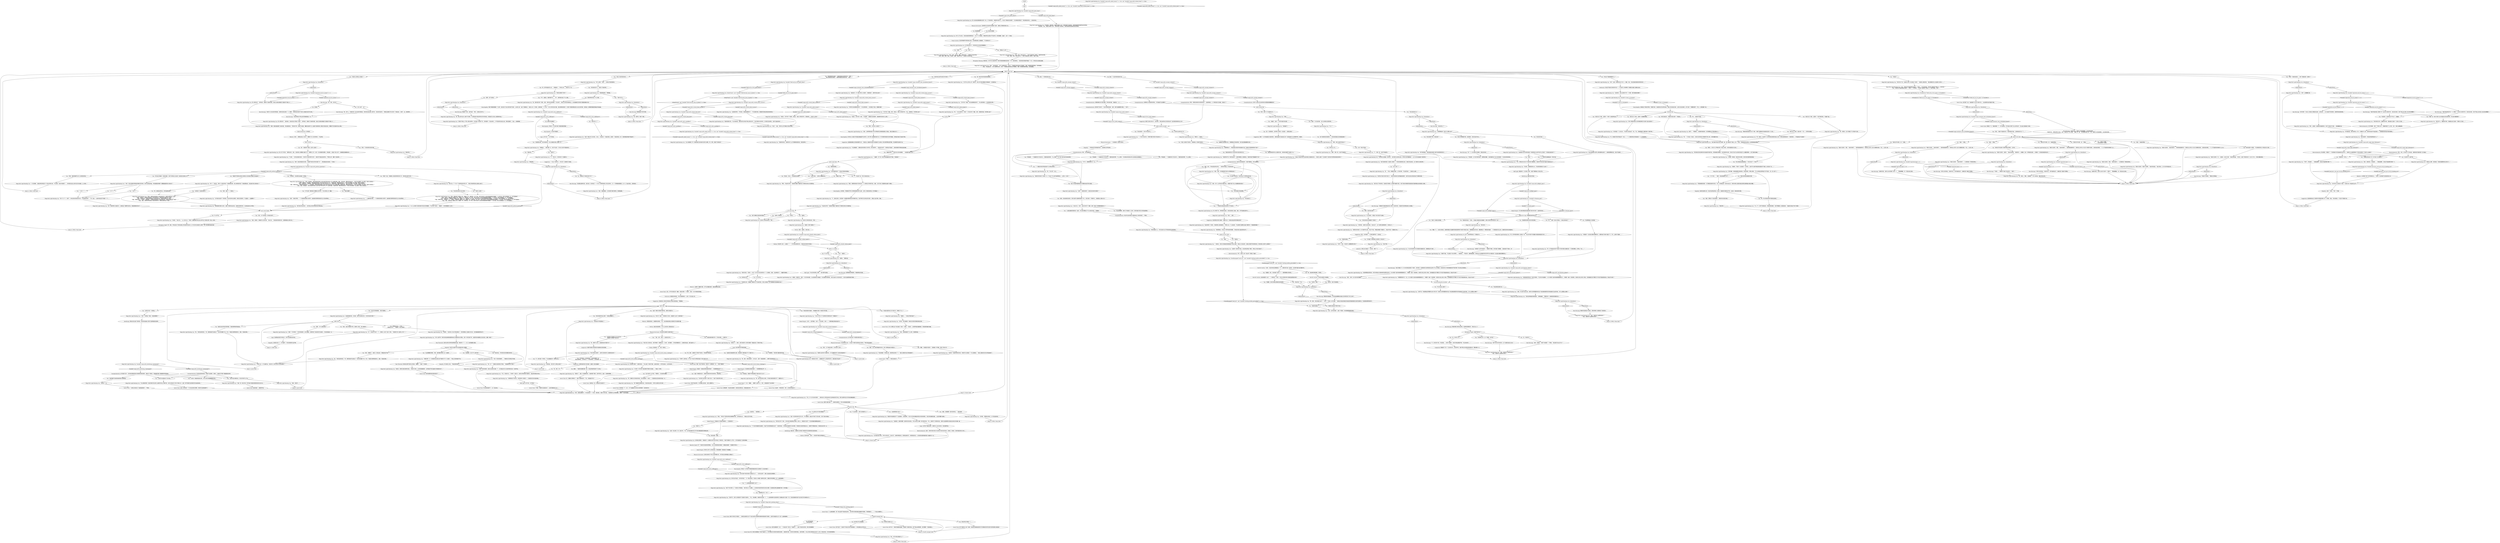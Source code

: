 # CONTAINERYARD / LIGHT BENDING GUY
# Dialogue with a man so rich that light literally bends around his face.
# ==================================================
digraph G {
	  0 [label="START"];
	  1 [label="input"];
	  2 [label="You: “哇哦。”"];
	  3 [label="Authority: 别再让自己尴尬了。吃点镁，冷静一下。"];
	  4 [label="Mega Rich Light-Bending Guy: Variable[\"cargo.container_door_ultraliberal_knock\"]"];
	  5 [label="Variable[\"cargo.container_door_ultraliberal_knock\"]", shape=diamond];
	  6 [label="!(Variable[\"cargo.container_door_ultraliberal_knock\"])", shape=diamond];
	  7 [label="You: “是卖器官。她几乎什么都不剩了。”"];
	  8 [label="Empathy: 至少她的心还在，不像这里的某些人。"];
	  9 [label="You: (郑重地点点头。)“可怕。”\n(郑重地点点头。) “她遭受了*莫大的痛苦*。”"];
	  10 [label="You: “不，那只是另一种时尚。不过这幅画还有一些特别之处。”"];
	  11 [label="You: “这是通过打喷嚏的方式产生的艺术。”\n“这是由三叉神经产生的艺术。”"];
	  12 [label="You: “其实你是继作者之后第一个看到这幅画的人。”"];
	  13 [label="Mega Rich Light-Bending Guy: “不过，到目前为止，只有两个人看过它。这使它具有相当的*独特性*，因此具有潜在的价值。”"];
	  14 [label="Mega Rich Light-Bending Guy: “如果我现在不买的话，会有更多的人看到它——也就是说它的价值会降低。”"];
	  15 [label="Mega Rich Light-Bending Guy: Variable[\"cargo.mrlb_cyclo_coefficient\"]"];
	  16 [label="Variable[\"cargo.mrlb_cyclo_coefficient\"]", shape=diamond];
	  17 [label="!(Variable[\"cargo.mrlb_cyclo_coefficient\"])", shape=diamond];
	  18 [label="Mega Rich Light-Bending Guy: “啊哈。作品的名字呢？”他俯身仔细看了看那块涂了厚厚乳剂的长方形塑料板。"];
	  19 [label="You: “什么是玛瓦-科什莱水银集团？”"];
	  20 [label="keith or no keith"];
	  21 [label="You: “我是一个警探。”"];
	  22 [label="Mega Rich Light-Bending Guy: “很高兴见到你，哈里，”他亲切地笑了。“虽然我很遗憾听到一个像你这么好的公仆会沦为*酒精*的奴隶。以我的经验来看，一个人不可能同时侍奉两个主人。”"];
	  23 [label="You: “难道你不觉得应该用自己那笔巨大的财富来光耀自己的祖国吗？”"];
	  24 [label="You: “你是个小偷。外面那些人都在累死累活的工作，而你却在这里*凉快*。”"];
	  25 [label="Mega Rich Light-Bending Guy: “当然，而且当我通过购物来刺激经济的时候，他们也会因此受益。你知道建造和维修一艘赛艇能提供多少岗位吗？”"];
	  26 [label="You: “那些东西听起来都挺好的啊。”"];
	  27 [label="Conceptualization: 还有什么能比往已经失败的东西里砸钱更糟糕的呢？"];
	  28 [label="Empathy: 一个教会他们实用技能的地方，比如团队合作和自律。"];
	  29 [label="Mega Rich Light-Bending Guy: “确实很激动人心。你天生就对与众不同的投资机会很有眼光。”"];
	  30 [label="You: “你觉得怎么样，金？不赖吧，是不是？”"];
	  31 [label="Electrochemistry: 叮咚。会是什么呢？思必得？伏特加？香烟？"];
	  32 [label="Mega Rich Light-Bending Guy: “请高兴见到你，哈……我是说，龙舌兰日落，”他亲切地说道。“老实说，这是个奇怪的名字。给人有一种……特别冷酷的感觉。”"];
	  33 [label="Electrochemistry: 还有挫折。"];
	  34 [label="Mega Rich Light-Bending Guy: “我有一些低净值朋友告诉我，‘但是那不就失去所有乐趣了吗？’，然后我就会告诉他们，‘不见得。’”"];
	  35 [label="You: “我是说把钱花在不该花的地方是没有意义的。”"];
	  36 [label="You: “增加警官的薪水还有丰厚的福利。”"];
	  37 [label="Mega Rich Light-Bending Guy: Variable[\"cargo.mrlb_single_digit_billionaire\"]"];
	  38 [label="Variable[\"cargo.mrlb_single_digit_billionaire\"]", shape=diamond];
	  39 [label="!(Variable[\"cargo.mrlb_single_digit_billionaire\"])", shape=diamond];
	  40 [label="Mega Rich Light-Bending Guy: “艺术市场？有趣。你已经说服我投资你了，所以请你继续——告诉我你的打算。”"];
	  41 [label="You: “等等，米尔顿32-8式敲门？”"];
	  42 [label="Mega Rich Light-Bending Guy: “下个批次的雷姆将会装配它。我迫不及待地等着我的出货了！我的预测说，它改进后的速度和方位角范围，将使我的交易效率提高46%。如果你不想落后的话，你真的应该订购一台。”"];
	  43 [label="Mega Rich Light-Bending Guy: “请说吧。”光线内的人形似乎更加靠拢了。你的视网膜上泛起细小的光点，因为集装箱变得太亮了。"];
	  44 [label="You: “比这更糟糕的事情。你看，她和梅斯克帮的人在一起厮混……”"];
	  45 [label="Mega Rich Light-Bending Guy: “哦。”他听起来很失望。“嗯，我相信她的作品表达了一些非常有趣的*内心*斗争。可能是与精神疾病有关。是的，听起来没错。”"];
	  46 [label="Logic: 他只想听他不熟悉的困境。"];
	  47 [label="Mega Rich Light-Bending Guy: “这改变了一切。”"];
	  48 [label="Suggestion: 安逸的富人在购买时希望自己的观点受到挑战。不要退缩。"];
	  49 [label="Mega Rich Light-Bending Guy: “现在，我还有什么能帮你的吗？”\n“现在，我还有什么能帮你们的吗？”"];
	  50 [label="You: （点头）“《基思》”。"];
	  51 [label="Mega Rich Light-Bending Guy: “这次交易中*我们的部分*就到此为止了。一旦你交出资产，我的人就会启动法律程序。”"];
	  52 [label="Mega Rich Light-Bending Guy: “只是一个调色板？但是，价值在哪里呢？”"];
	  53 [label="Savoir Faire: 干得好——可能已经成功了。"];
	  54 [label="Mega Rich Light-Bending Guy: Variable[\"cargo.mrlb_concept_karperie\"]"];
	  55 [label="Variable[\"cargo.mrlb_concept_karperie\"]", shape=diamond];
	  56 [label="!(Variable[\"cargo.mrlb_concept_karperie\"])", shape=diamond];
	  57 [label="Mega Rich Light-Bending Guy: “哦，原来你是*那个*意思。是的，我听说过这种效果，不过当然了，我自己从来没有亲眼见过。也许是跟我们的韦斯·韦斯曼系数有关吧。”"];
	  58 [label="Mega Rich Light-Bending Guy: “哦，别担心，警督。当我看到一个好人的时候，我能分辨出来的。”"];
	  59 [label="Kim Kitsuragi: “你能不能别再找*每一个人*要钱了？这对RCM影响不好，而且坦白地讲，我们不能让自己看上去比现在更糟糕了。”"];
	  60 [label="Mega Rich Light-Bending Guy: “你可能知道，我们高净值人士手上一般都没什么钱。投资和流动资产彼此是敌人——我想我的钱可能只够买咖啡机。”"];
	  61 [label="You: “你确定没有多的了吗？你不是个亿万富翁吗？”"];
	  62 [label="Kim Kitsuragi: “不，我*没有*中风。你还真是……充满了惊喜啊。大部分时候这都是坏事，不过也有好的…… ”"];
	  63 [label="Mega Rich Light-Bending Guy: “我准备好了。”"];
	  64 [label="Mega Rich Light-Bending Guy: “等等。我们之前是不是见过？”"];
	  65 [label="You: “感谢你的建议。”"];
	  66 [label="Mega Rich Light-Bending Guy: 那个人影惊愕地站在一片寂静之中。"];
	  67 [label="Mega Rich Light-Bending Guy: “那就问吧。”"];
	  68 [label="Mega Rich Light-Bending Guy: 男人停顿下来，思考着你的话语。光线在他的脸上扭曲、游走。你不知道他在想什么……"];
	  69 [label="You: “给每个分局配无线电脑。”"];
	  70 [label="Mega Rich Light-Bending Guy: “你知道的，这*正是*我听到的。按照我的理解，当前构建的这个RCM本来就是一个注定会失败的事业……”"];
	  71 [label="Mega Rich Light-Bending Guy: “嗯，在不提高标的资产的情况下提升感知价值确实是一个可靠的策略。还不赖。不过……”"];
	  72 [label="Suggestion: 一个这么*冷漠*的人，至少是个三位数的亿万富翁。"];
	  73 [label="Savoir Faire: 我们撞了大运！他就是那个会让你*发财*的人。永远依靠你友好的骗子邻居。"];
	  74 [label="Mega Rich Light-Bending Guy: Variable[\"cargo.mrlb_asked_money\"]"];
	  75 [label="Variable[\"cargo.mrlb_asked_money\"]", shape=diamond];
	  76 [label="!(Variable[\"cargo.mrlb_asked_money\"])", shape=diamond];
	  77 [label="Mega Rich Light-Bending Guy: “不过，有一些*复杂的问题*……我现在身上没有现金来支付这种级别的艺术品。我可以提供玛瓦-科什莱水银集团股份。”"];
	  78 [label="Mega Rich Light-Bending Guy: “这是一张认股书。嗯，是复印件。不过，这可是你拥有玛瓦-科什莱水银集团股份的确凿证明。”"];
	  79 [label="Mega Rich Light-Bending Guy: “*每一天*？” 刺眼的光线变得近乎忧郁。“可她哪来时间干活呢？”"];
	  80 [label="Mega Rich Light-Bending Guy: “嗯，我确实对它相当感兴趣。也许这是我的一个缺点——只是我现在还没有意识到这一点。”"];
	  81 [label="Savoir Faire: 是啊是啊，你这是在做善事，真的是在回馈社会。把钱给我们好不。"];
	  82 [label="Savoir Faire: 哇，他都自己想明白了。真是个聪明的孩子。不过，他到底买不买？"];
	  83 [label="Mega Rich Light-Bending Guy: 足足有三秒钟没有反应。然后……"];
	  84 [label="Inland Empire: 10秒——边界消散。20秒——失去自我。30秒——一切都消融在原始的虚幻中。"];
	  85 [label="Physical Instrument: 完全是胡说八道——无论是‘卡佩里’还是你刚才说的话。不能沉浸在思绪中!"];
	  86 [label="You: “你身上有些奇怪的地方。”"];
	  87 [label="Mega Rich Light-Bending Guy: “人与人之间那只分配资源的手是无形而残酷的，不过它是*不变的*、*慎重的*，它的的确确是*公正的*。”"];
	  88 [label="Mega Rich Light-Bending Guy: IsKimHere()"];
	  89 [label="IsKimHere()", shape=diamond];
	  90 [label="!(IsKimHere())", shape=diamond];
	  91 [label="You: “嗯……我真的不知道。”"];
	  92 [label="Mega Rich Light-Bending Guy: “啊，一个历史迷！我自己，目前正在研究弗兰考格斯时代的火車。非常有趣的东西。”"];
	  93 [label="You: “你说得对。这样真的太不专业了。我道歉。”"];
	  94 [label="Rhetoric: 让你想到了那个叫乔伊斯的女人，不是吗？白给钱是不会变成有钱人的。"];
	  95 [label="Mega Rich Light-Bending Guy: “这是第一轮的种子资金。应该足够证明这个概念，然后让计划正式起步了。”"];
	  96 [label="Composure: 警督赋予了你一个合法的光环。沐浴其中吧，但是不要让你的满足感显露出来。要装的酷一点。"];
	  97 [label="Mega Rich Light-Bending Guy: “呃，一开始一切都是乐观的，点子很可靠，不过他们缺少……我该怎么说呢……”"];
	  98 [label="Kim Kitsuragi: “我猜他们在描绘神秘生物上花费了过多的时间，但是却并没有得到投资上的回报。”"];
	  99 [label="You: “你有没有尝试过挽救那个项目呢？”"];
	  100 [label="Kim Kitsuragi: “不是的……”警督停下来揉了揉太阳穴。“没事了。”"];
	  101 [label="You: “想象一下，一支巨大的枪支，能够使用磁力加速器将高能氢基等离子体提升至接近光速。只要接触到任何东西，都能爆发出*一颗陨星的能量*，一片浅紫蓝色闪过之后，就能将任何存在彻底抹去。”"];
	  102 [label="Kim Kitsuragi: “别再提什么离子枪的事了。”警督取下眼镜，用手指揉了揉眼睛。“这根本就*不可能*。的”"];
	  103 [label="Kim Kitsuragi: “如果你问我，目前为止他只为其中一个服务了，”警督嘟囔着，有一半是对自己说的。"];
	  104 [label="Mega Rich Light-Bending Guy: “我喜欢你考虑到了未来这一点，不过这个中心就不能再聚焦在……经济上一点吗？”"];
	  105 [label="You: “因为如果你不做，谁还会呢？”"];
	  106 [label="Mega Rich Light-Bending Guy: IsKimHere()"];
	  107 [label="IsKimHere()", shape=diamond];
	  108 [label="!(IsKimHere())", shape=diamond];
	  109 [label="You: “是的，最后一个。雾金岛。”"];
	  110 [label="Mega Rich Light-Bending Guy: Variable[\"tc.that_in_revachol\"]"];
	  111 [label="Variable[\"tc.that_in_revachol\"]", shape=diamond];
	  112 [label="!(Variable[\"tc.that_in_revachol\"])", shape=diamond];
	  113 [label="Encyclopedia: 米尔顿32-8式敲门声是通过数据超声化制作的。基于世界上最赚钱的银行在三十年代繁荣时期的时间序列数据。其峰值点构成了敲击的节奏。"];
	  114 [label="Mega Rich Light-Bending Guy: “如果一个艺术家有一个好的背景故事，身价会翻倍。我想你是个有经验的艺术品商人，你应该知道这一点。”"];
	  115 [label="Mega Rich Light-Bending Guy: “真是个悲伤的故事。我应该让雷哈去调查一下，也许基金会可以为这样的情况设立一些奖学金。”"];
	  116 [label="Mega Rich Light-Bending Guy: “但也许我有点武断了。这种方法背后有什么靠谱的说法吗？”"];
	  117 [label="Composure: 他那闪烁着光泽的脸型闪烁着类似厌恶的表情。"];
	  118 [label="You: “设计本身什么也不是。不要管它。它在拖你的后腿。”"];
	  119 [label="You: “哦，是吗。啧！”"];
	  120 [label="Encyclopedia: 你和这个人的韦斯·韦斯曼系数曲线现在已经降到了0.9989恒值了。"];
	  121 [label="Endurance: 现在还不能说它真的很*安全*——不过经济上有保障的个体都是以嗑肾上腺素出名的。"];
	  122 [label="You: “绿女巫。实际上，应该是绿女巫奶奶”"];
	  123 [label="Conceptualization: 这只是沉迷于卡帕里的诸多危险之一。"];
	  124 [label="Mega Rich Light-Bending Guy: 男人站在船运集装箱较远的另一端。关于他的情况，很难再多说些什么。你无法了解他的任何细节，不过你确实感觉到了一种压倒性的存在……资本的存在。"];
	  125 [label="Mega Rich Light-Bending Guy: “很高兴见到你，哈里，”他亲切地笑了。“公共服务是一项崇高的事业。”"];
	  126 [label="You: “我该继续回去调查了。感谢你能抽出宝贵的时间。”[离开。]\n“我们该继续回去调查了。感谢你能抽出宝贵的时间。”[离开。]"];
	  127 [label="Mega Rich Light-Bending Guy: 有什么不太对劲。光线在他脸部周围弯曲了，向几千个方向散发。物理定律在这里似乎不起作用。他们被隔断、扭曲了，成了一个回音。"];
	  128 [label="You: “里面出什么事了？”"];
	  129 [label="Mega Rich Light-Bending Guy: 男人轻笑出声。“坦率地讲，我继承了祖母的财富，她自己在格拉德就是个超高资产净值人士……”"];
	  130 [label="Kim Kitsuragi: “哦，没什么。只是我们有一起*凶杀案*要调查，而你却在到处找别人要*钱*。而且每次我问你，‘你确定这跟案子有关系吗？’你就会说，‘当然了，金。我觉得有……'”"];
	  131 [label="Mega Rich Light-Bending Guy: “不过呢，一旦你达到我的位置，几乎就不太可能*赚不到*钱了。我的资产是如此地多样化，不管怎么样，我都一定会获利……”"];
	  132 [label="Jump to: [MRLG Main hub]"];
	  133 [label="You: “你说得对。资本累积本身就是一种奖励。”"];
	  134 [label="Mega Rich Light-Bending Guy: “花钱是一种欲望，我肯定你也同意。我并没有花那种钱的欲望。”"];
	  135 [label="Mega Rich Light-Bending Guy: “就是这么回事，我的朋友！其他的就要靠你自己努力了。”"];
	  136 [label="Mega Rich Light-Bending Guy: “一个青少年活动中心？哪种*类型*的青少年活动中心？”"];
	  137 [label="You: “谢谢。”"];
	  138 [label="Kim Kitsuragi: “我并不是*没有*被打动。这个话题先到此为止吧。”"];
	  139 [label="Mega Rich Light-Bending Guy: IsKimHere()"];
	  140 [label="IsKimHere()", shape=diamond];
	  141 [label="!(IsKimHere())", shape=diamond];
	  142 [label="Mega Rich Light-Bending Guy: “没人能肯定，但是这个地方肯定不太美妙。”"];
	  143 [label="You: “你应该让金钱为你工作。”"];
	  144 [label="You: “其实呢，我也不是很确定。”"];
	  145 [label="Mega Rich Light-Bending Guy: “我正在听。”"];
	  146 [label="Encyclopedia: 你和这个人之间的韦斯·韦斯曼系数好像是……"];
	  147 [label="Mega Rich Light-Bending Guy: “至少*几十个*。当然了，未来全部会变成自动化的。不过我的观点是……”他一边说，一边用手指在空气中戳了一下……"];
	  148 [label="Mega Rich Light-Bending Guy: “嗯，”男人想了一会儿。"];
	  149 [label="You: “你看，老兄，市场总是这样运作的。”（用你的手做出上下起伏的动作。）"];
	  150 [label="Mega Rich Light-Bending Guy: Variable[\"cargo.mrlb_wcheck_done_success\"]"];
	  151 [label="Variable[\"cargo.mrlb_wcheck_done_success\"]", shape=diamond];
	  152 [label="!(Variable[\"cargo.mrlb_wcheck_done_success\"])", shape=diamond];
	  153 [label="2q hub"];
	  154 [label="You: (接过纸卷) “谢谢。”"];
	  155 [label="Mega Rich Light-Bending Guy: Variable[\"cargo.mrlb_interfacing_cryptograph\"]"];
	  156 [label="Variable[\"cargo.mrlb_interfacing_cryptograph\"]", shape=diamond];
	  157 [label="!(Variable[\"cargo.mrlb_interfacing_cryptograph\"])", shape=diamond];
	  158 [label="Pain Threshold: 看来他对细节没那么感兴趣。太糟糕了，你编了个好故事……"];
	  159 [label="You: “哦，是的，这都是关于房地产危机的。作者连房子都没有。”"];
	  160 [label="Mega Rich Light-Bending Guy: “哦，是的，我现在看到了。很*生动*，是吗？真能把那种……桀骜不驯的感觉深入人心。”"];
	  161 [label="Jump to: [pitch hub]"];
	  162 [label="Savoir Faire: 看来你赢了。推销得不错。"];
	  163 [label="Mega Rich Light-Bending Guy: “*危险的*？我喜欢危险的东西。你甚至可以说我是一个‘肾上腺素迷'。 ”他身上散发的光芒似乎更加强烈了。"];
	  164 [label="You: 什么也不说。"];
	  165 [label="Mega Rich Light-Bending Guy: Variable[\"cargo.mrlb_political_questions\"]"];
	  166 [label="Variable[\"cargo.mrlb_political_questions\"]", shape=diamond];
	  167 [label="!(Variable[\"cargo.mrlb_political_questions\"])", shape=diamond];
	  168 [label="Kim Kitsuragi: “我没看见那种东西。说实在的，我只看见了一个为马丁内斯特别精心打扮过的绅士。在一个货物集装箱里面。这一点，我必须承认，挺奇怪的。”"];
	  169 [label="Mega Rich Light-Bending Guy: “话说回来，现在让我来问*你*一个问题：我们到底是在哪里？”"];
	  170 [label="Mega Rich Light-Bending Guy: “不要误解我的意思：它们都是些很好的东西，不过一旦财富达到一定的水准之后，你的时间和心理空间就会变得比物质商品*更加*重要。”"];
	  171 [label="You: “我们在马丁内斯。这里有一个很吓人的废弃商业区。”"];
	  172 [label="Electrochemistry: 拜托，老兄。他*肯定*不只有这些。看看你能不能再多挣一些*收益*。"];
	  173 [label="Mega Rich Light-Bending Guy: “不客气。你知道的……”他眯起眼睛，光线似乎扭曲得更*激烈 *了。"];
	  174 [label="You: “受过高等教育，做好工作准备的人力资本，随时准备为你巨大的利益而服务。”"];
	  175 [label="You: “金，你还好吗？”"];
	  176 [label="You: “很抱歉。我并没有看出里面的投资回报率。”"];
	  177 [label="Mega Rich Light-Bending Guy: “其实真的没关系。根据你的外表，我知道自己在跟一个文明人打交道……”"];
	  178 [label="You: “一百万个？！”"];
	  179 [label="You: “你知道的，一个普通的青少年活动中心，里面有篮球场啊，什么之类的。可以*真正*提升他们的身体素质。”"];
	  180 [label="You: “很好。既然这个已经说清楚了，那我问你点别的问题。”"];
	  181 [label="Physical Instrument: 一个训练那些*小屁孩*的地方。"];
	  182 [label="You: “我是说骑在狮子身上是挺好玩的，直到到时候要下来的那一刻。”"];
	  183 [label="Mega Rich Light-Bending Guy: “不客气。现在，你还有什么需要我帮忙的吗？”"];
	  184 [label="Mega Rich Light-Bending Guy: “你想接手一支无能又腐败的警察队伍，还要给他们*致命*武器？不，不行，这样行不通的……”"];
	  185 [label="Kim Kitsuragi: “请允许我插一句：RCM的问题主要在于*结构*。因为缺乏一条清晰的权力链导致现在这种力不从心的局面，而且我们的工作表现衡量体系严重*抑制*了各分局之间的配合。”"];
	  186 [label="Mega Rich Light-Bending Guy: Variable[\"cargo.mrlb_asked_money\"] == true  and  Variable[\"cargo.mrlb_wcheck_done\"] == false"];
	  187 [label="Variable[\"cargo.mrlb_asked_money\"] == true  and  Variable[\"cargo.mrlb_wcheck_done\"] == false", shape=diamond];
	  188 [label="!(Variable[\"cargo.mrlb_asked_money\"] == true  and  Variable[\"cargo.mrlb_wcheck_done\"] == false)", shape=diamond];
	  189 [label="Mega Rich Light-Bending Guy: “没错！”他表示赞同。“一个充满奴役和暴力的世界。这就把我们都带回到现代主义的本质特征……”"];
	  190 [label="Suggestion: 好吧。也许我错了。今天我们都学到了一些东西。"];
	  191 [label="You: “你有考虑过进军当地艺术市场吗？”"];
	  192 [label="Mega Rich Light-Bending Guy: “也就是说，如果你需要一些即时的流动资金，你可以给自己净赚一笔可观的利润。不过，如果你不介意等待的话，我预计这些股票的价值会在未来五年内翻一番。”"];
	  193 [label="Mega Rich Light-Bending Guy: “他们*不会*做什么？”闪亮的大亨笑着说。“他们实际上什么都做——从发现好的投资项目和分析设计趋势，到在著名的神之筵席餐厅预订一张午餐桌。”"];
	  194 [label="Jump to: [pitch hub]"];
	  195 [label="Jump to: [pitch hub]"];
	  196 [label="Interfacing: 用指尖划过这些飞溅印迹，就会发现金融公司用于远距离通讯的频率。"];
	  197 [label="Inland Empire: 已经很靠近前面的景象了。只是需要再推过界一点……"];
	  198 [label="Mega Rich Light-Bending Guy: Variable[\"cargo.mrlb_said_a_goodbye\"]"];
	  199 [label="Variable[\"cargo.mrlb_said_a_goodbye\"]", shape=diamond];
	  200 [label="!(Variable[\"cargo.mrlb_said_a_goodbye\"])", shape=diamond];
	  201 [label="You: “让我们叫她……露辛达·施魏因哈克。”"];
	  202 [label="You: “《第八类鳍足生物的艰辛屠杀》。”"];
	  203 [label="Encyclopedia: 众所周知，阿里奥斯-罗布兰切特家族拥有世界上最大、最令人印象深刻的私人艺术收藏之一。"];
	  204 [label="wealth manager hub"];
	  205 [label="You: “嗯嗯，卡佩里是*危险的*。它像病毒一样传播，感染了所有大学。”"];
	  206 [label="Kim Kitsuragi: “狄奥多先生，我是RCM的曷城警督，这位是我的搭档……”\n“狄奥多先生，我想这里有点误会。其实，他的名字*不叫*鬼鬼。”他瞪了你一眼。“我们重新自我介绍一下吧。我是RCM的曷城警督，这位是我的搭档……”"];
	  207 [label="You: “老兄，当个高净值人士听起来太棒了。”"];
	  208 [label="You: “感觉好像光线出了什么问题。”"];
	  209 [label="You: “我们在瑞瓦肖，苏雷恩王国以前的一个殖民地。”"];
	  210 [label="You: “所以你通过船运集装箱从一个地方去往下一个地方？”"];
	  211 [label="You: 提出一个可靠的投资计划。"];
	  212 [label="You: Variable[\"cargo.mrlb_concept_wcheck\"]"];
	  213 [label="Variable[\"cargo.mrlb_concept_wcheck\"]", shape=diamond];
	  214 [label="!(Variable[\"cargo.mrlb_concept_wcheck\"])", shape=diamond];
	  215 [label="Mega Rich Light-Bending Guy: “那句‘宗教信仰是大众的吡嚯浣酮’是卡拉斯·马佐夫说的吗？”"];
	  216 [label="Mega Rich Light-Bending Guy: “啊，有意思。这几年我做了不少房地产生意。”"];
	  217 [label="Conceptualization: 部署高概念流行语生成器。所有系统功能：准备启动，3,2,1……"];
	  218 [label="Kim Kitsuragi: “而且好像也并不能让我们离破案更近一步。”"];
	  219 [label="Suggestion: 这些极端自由主义者喜欢在荒唐的提案上花一大笔钱。因此，你应该想出一个完全行不通的计划。"];
	  220 [label="Horrific Necktie: *兄弟*，现在你有机会稍微放松一下了。跟你的好兄弟一起享受，在过程中彻底*迷幻陶醉*吧。"];
	  221 [label="Horrific Necktie: 只有完全地毁灭才能够格。"];
	  222 [label="You: “你好啊，黑暗。”"];
	  223 [label="Mega Rich Light-Bending Guy: “可悲的是，当我们过去的时候，已经太迟了。这个设想已经燃烧殆尽，只余灰尘了。”"];
	  224 [label="Mega Rich Light-Bending Guy: “投资这种事就是你做的越少，效果就越好。不要想太多。这就是投资回报的含义。”"];
	  225 [label="You: “我叫哈里尔·杜博阿，不过我更喜欢别人叫我龙舌兰日落。”"];
	  226 [label="You: “厉害。我甚至都想不出什么有意思的回复。”"];
	  227 [label="Mega Rich Light-Bending Guy: “资本家。”他点点头。“让人无言以对，不是吗？就像阴郁冬季过后从地平线上升起的太阳一般让人盲目。”"];
	  228 [label="Inland Empire: 可以发射浅紫蓝色高能等离子体的*离子枪*！这是你的机会……"];
	  229 [label="Mega Rich Light-Bending Guy: Variable[\"cargo.mrlb_said_blaasma_option\"]"];
	  230 [label="Variable[\"cargo.mrlb_said_blaasma_option\"]", shape=diamond];
	  231 [label="!(Variable[\"cargo.mrlb_said_blaasma_option\"])", shape=diamond];
	  232 [label="Mega Rich Light-Bending Guy: “我唯一做的就是接管了她的财富，然后谨慎投资。不管你信不信，要想不在游艇、糟糕的选择和*无人监督的*国家政策上挥霍大笔资金的话，需要的不仅仅是技巧这么简单。”"];
	  233 [label="You: “我们的什么？”"];
	  234 [label="Mega Rich Light-Bending Guy: “我已经是两家大型军火商的董事会成员了。如果我想要枪的话，绝对不会缺的……”"];
	  235 [label="You: “听起来确实挺费力的。”"];
	  236 [label="Logic: 这不太好——对于你来说。"];
	  237 [label="Mega Rich Light-Bending Guy: “秒极。”你听到了昂贵的织物互相摩擦的声音。当声音停止时，一卷纸从光芒中浮现。"];
	  238 [label="Mega Rich Light-Bending Guy: “有什么细节吗？我听说有些困难家庭要卖掉自己的器官来支付房租。还有一种可怕的不幸，就是穷的时候要自己去买杂货。是哪一种呢？”"];
	  239 [label="Mega Rich Light-Bending Guy: “请说，如果我遗漏了什么东西，我很想知道。”"];
	  240 [label="Mega Rich Light-Bending Guy: “原来如此。那它有什么特别之处呢？”"];
	  241 [label="Savoir Faire: 他很吃这一套。很明显你已经成功了。"];
	  242 [label="Physical Instrument: 这笔交易改变了你们之间的物理关系。你们现在在某种程度上更相似了。"];
	  243 [label="Reaction Speed: 好了！眩目的光线逐渐变得黯淡，足以让你看清他的真面目！他看起来就像一个普通的中年男人！"];
	  244 [label="Mega Rich Light-Bending Guy: “一幅画作，嗯？我一直在寻找拓展新的资产类别。作者是谁？”"];
	  245 [label="Mega Rich Light-Bending Guy: “连艺名都没有吗？”光线似乎因惊讶而震动。"];
	  246 [label="Mega Rich Light-Bending Guy: “好吧，我想这就解决了。你已经找到了一个买家，我的朋友。很高兴与你交易。”他周围的光让你感到暖心，就像一个友好的拥抱。"];
	  247 [label="You: “什么是'股份'，我可以用来做什么？”"];
	  248 [label="Mega Rich Light-Bending Guy: “那么！接下来的议程是什么？”"];
	  249 [label="Logic: 似乎是个明智的投资。如果你关心自己的未来，绝对值得考虑。"];
	  250 [label="You: “出什么事了，金？”"];
	  251 [label="Mega Rich Light-Bending Guy: “那就直接说吧，不要害羞。”"];
	  252 [label="Mega Rich Light-Bending Guy: “你是在说我的下巴吗？”"];
	  253 [label="Mega Rich Light-Bending Guy: “哪一个？瑞瓦肖，我名义上居住的地方？或者是格拉德，我父亲移居的地方？或者是雾金岛，我注册贝壳公司的地方？”"];
	  254 [label="You: “你应该投资RCM！”"];
	  255 [label="You: “我知道。”"];
	  256 [label="You: “感谢你对我坚定不移的*信任*。”"];
	  257 [label="Mega Rich Light-Bending Guy: CheckEquipped(\"neck_tie\")  and  Variable[\"whirling.necktie_personified\"] == true"];
	  258 [label="CheckEquipped(\"neck_tie\")  and  Variable[\"whirling.necktie_personified\"] == true", shape=diamond];
	  259 [label="!(CheckEquipped(\"neck_tie\")  and  Variable[\"whirling.necktie_personified\"] == true)", shape=diamond];
	  261 [label="Mega Rich Light-Bending Guy: “他们向我和其他一些投资人推销了一个角色扮演游戏的主意，用他们的话来说，这个游戏可以改变世界。”"];
	  262 [label="Mega Rich Light-Bending Guy: Variable[\"cargo.mrlb_greet_done\"]"];
	  263 [label="Variable[\"cargo.mrlb_greet_done\"]", shape=diamond];
	  264 [label="!(Variable[\"cargo.mrlb_greet_done\"])", shape=diamond];
	  265 [label="You: 无视他。"];
	  266 [label="Kim Kitsuragi: “我们有一起*凶杀案*要调查，结果你还到处找每一个人*要钱*，还狡辩说你觉得‘不知怎么地就是与案子有关联。’”"];
	  267 [label="You: “几千个？”"];
	  268 [label="You: “哦，如果是这样的话，那可能是格拉德。”"];
	  269 [label="Mega Rich Light-Bending Guy: “不不不。你要想的再*大*一点。”"];
	  270 [label="Mega Rich Light-Bending Guy: “没错，所以我不会这么做。当我可以舒舒服服地待在这个船运集装箱里考虑外国金融衍生品的时候，为什么还要这么做呢？”"];
	  271 [label="Mega Rich Light-Bending Guy: 当你接过纸卷时，你面前的个人周围的光线不知为何发生了某种变化。你搞不清楚有什么不同——你只知道发生了这样的事情。"];
	  272 [label="Mega Rich Light-Bending Guy: 在你交出作品后，光中的声音说：“又一笔交易完成。欢迎加入大联盟! 如果你还没有，我建议你考虑聘请一位个人品牌战略师。”"];
	  273 [label="You: “其实，*鬼鬼*不是我的名字。希望你能多包涵。让我再自我介绍一下……”"];
	  274 [label="Mega Rich Light-Bending Guy: “它们是资本的*单位。你可以买进它们，卖出它们，如果你明智的话，甚至能坐拥它们。相信我说的话——成为股东就意味着你是*大联盟*的一员。”"];
	  275 [label="Mega Rich Light-Bending Guy: “在我投资之前，我需要了解更多关于作品的信息。我怎么知道这个资产能随着时间的推移而升值？”"];
	  276 [label="Mega Rich Light-Bending Guy: “只是一具空洞的躯壳……”刺眼的光芒变得近乎忧郁。"];
	  277 [label="Savoir Faire: 你敢！现在不是时候。把你的个人感情放在一边……你是个推销员!"];
	  278 [label="You: (撒谎。) “我甚至连看都没看一眼。正是这种独特性赋予了它价值。”"];
	  279 [label="You: “《画布上的鼻涕》”"];
	  280 [label="You: 什么也不说。"];
	  281 [label="Mega Rich Light-Bending Guy: “你听说过它吗？目前，它的交易价格是黄金价格的1.5倍以上。那是因为它是下一代无线电脑的重要组成部分……”"];
	  282 [label="You: “盯着它看的时间越长，你就越能沉浸在*卡佩里*的学说里。”"];
	  283 [label="Mega Rich Light-Bending Guy: “欢迎！请进，别拘束。抱歉，我招待不周——没想到今天会有访客。”\n“欢迎！鬼鬼，是吧？请进，别拘束。抱歉，我招待不周——没想到今天会有访客。”"];
	  284 [label="Kim Kitsuragi: “我可以向你保证，狄奥多先生，除开他那些恶习，他确实是个很能干的警探。”"];
	  285 [label="You: “你是怎么变得这么有钱的？”"];
	  286 [label="You: “是啊，是下巴的事。”"];
	  287 [label="You: “当然是为了全能的瑞瓦肖！”"];
	  288 [label="Mega Rich Light-Bending Guy: “啊，瑞瓦肖。我记得十几岁的时候在那里的街道上走过。斯特拉里斯曾经有一个保龄球馆……不知道还在不在那里？”"];
	  289 [label="You: “你应该投资一个青少年活动中心。”"];
	  290 [label="Mega Rich Light-Bending Guy: “一般来说，没有正式的融资演讲稿我是不会这么做的，但是让它见鬼去吧，如果必须遵守所有规则的话，那当有钱人还有什么意思呢？”"];
	  291 [label="You: “金，你中风了吗？”"];
	  292 [label="Kim Kitsuragi: 警督惊恐地看着你。你已经迷迷糊糊地对着自己的领带念叨了好几分钟了。"];
	  293 [label="You: “准备好。这是一个*非常*高层次的设想。”"];
	  294 [label="Mega Rich Light-Bending Guy: “我们失去了所有的钱。玩高级艺术那类人从来都不能履行诺言。他们只擅长兜售精灵或者是他们能够想象出来的那些小怪物。”"];
	  295 [label="You: “因为我们有枪！”"];
	  296 [label="You: “就像我们投资圈有句话，你需要通过花钱来挣钱。钱才是这里最重要的东西。”"];
	  297 [label="Mega Rich Light-Bending Guy: Variable[\"reputation.ask_for_money\"] >= 2"];
	  298 [label="Variable[\"reputation.ask_for_money\"] >= 2", shape=diamond];
	  299 [label="!(Variable[\"reputation.ask_for_money\"] >= 2)", shape=diamond];
	  300 [label="You: （打个哈欠。）“是啊，听起来就挺烦人的了。”"];
	  301 [label="Mega Rich Light-Bending Guy: “但是对于那些声称衍生品的潜在价值被高估的人，你是怎么看的？它会给更广泛的资本市场带来系统性风险吗？”"];
	  302 [label="Mega Rich Light-Bending Guy: “是的，是的，但问题是我们该怎么利用那些波动？”"];
	  303 [label="Suggestion: 谁会想到在你的大脑差一点爆炸之后，你还能记起这样的至理名言呢？"];
	  304 [label="Mega Rich Light-Bending Guy: “这就是我*应该*投资的原因？你是想说RCM的坏名声让它变成了一项估值过低的资产？”"];
	  305 [label="Mega Rich Light-Bending Guy: “不过，警局私有化的点子*的确*属于前瞻思维。你甚至可以说它是*究极的*极端自由主义……”"];
	  306 [label="Mega Rich Light-Bending Guy: “RCM的问题不是*无线电脑*就能解决的。根源要比那个更深……”"];
	  307 [label="Mega Rich Light-Bending Guy: “你需要想的再*大*一些。RCM的整个组织结构都需要重新定义。你需要一条统一的指挥链，结束各分局之间的小争端，还有衡量真正的*警察工作*并给予奖励的新标准。你说对不对吧？”"];
	  308 [label="Kim Kitsuragi: “是的，没错！这*正是*我们需要的。”"];
	  309 [label="Kim Kitsuragi: 警督的失望是溢于言表的。感觉好像有人刚刚枪杀了他的爱犬。"];
	  310 [label="Mega Rich Light-Bending Guy: “这么快就要走了吗？我感觉我们还有很多东西可以聊呢。啊，好吧。那就下次再见吧！”"];
	  311 [label="You: “这些股票值多少钱？”"];
	  312 [label="Jump to: [shares hub]"];
	  313 [label="Savoir Faire: 就这样，尽情享受吧，哥们。这可能已经成功了。"];
	  314 [label="Endurance: 撒谎是没有用的。你无法逃脱真相——总有一天它会追上你。"];
	  315 [label="You: “《毛利》。”"];
	  316 [label="Kim Kitsuragi: 连警督都显得很紧张，等着看事态的发展……"];
	  317 [label="You: 自信地点点头。"];
	  318 [label="Savoir Faire: 她*可以*，但她代表着野松集团，那是那个领域的顶端。她不可能从那里辞职。我们需要一个级别更低人。"];
	  319 [label="You: “这其实只是一个调色板。”"];
	  320 [label="You: “价值应该是你自己去*发现*的。你看到了什么？”"];
	  321 [label="Mega Rich Light-Bending Guy: “我看到……”光线似乎集中起来了……"];
	  322 [label="Mega Rich Light-Bending Guy: “这就是我想问的。告诉我，他们的*故事*是什么？他们有没有*受苦*？”"];
	  323 [label="MRLG Main hub"];
	  324 [label="Mega Rich Light-Bending Guy: “总之，我的名字叫鲁斯塔姆·狄奥多——投资人，许可证持有者，而且是个超高资产净值人士。请问你是？”\n“总之，我的名字叫鲁斯塔姆·狄奥多——投资人，许可授权人，而且是个超高资产净值人士。而你叫鬼鬼，对吧？”"];
	  325 [label="Kim Kitsuragi: “我可以向你保证，狄奥多先生，除开他那些恶习，他确实是个很能干的警探。”"];
	  326 [label="Perception (Hearing): 确切的说，你*听不见*他的声音，但你仍然能够理解他说的每一个字。真的很奇怪。一股压倒性的嗡嗡声掩盖了一切——声音无法从他身边逃脱。"];
	  327 [label="Mega Rich Light-Bending Guy: 男人吹了声口哨。“我得告诉你，首先，变成有钱人需要做大量的工作。你要努力工作，因为一切东西都贵的要命。你知道的，以我这个收入水平，价格都是呈指数增长的……”"];
	  328 [label="Jump to: [MRLG Main hub]"];
	  329 [label="Jump to: [MRLG Main hub]"];
	  330 [label="You: “也许？我也不知道。”"];
	  331 [label="Mega Rich Light-Bending Guy: “是啊，仔细一想，应该不可能是你。”"];
	  332 [label="Kim Kitsuragi: “你能不能别找别人要钱了吗？这对RCM影响不好，而且坦白地讲，我们不能让自己看上去比现在更糟糕了。”"];
	  333 [label="Mega Rich Light-Bending Guy: “很高兴见到你，哈里尔·杜博阿，”他亲切地说道。“我必须承认，这个名字非常适合你。”"];
	  334 [label="Mega Rich Light-Bending Guy: “人们会想象，过着这种高净值生活一定会出奇地兴奋，不过没错，现在你也看到了……有时候也会这么的朴实无华且枯燥，让人惊讶。”"];
	  335 [label="Mega Rich Light-Bending Guy: “的确不可能。不过真是个伟大的梦想……”他摇摇头。“不管怎样，就算我能做到，我肯定也不会把能够*毁灭世界*的大杀器交给一支无能又腐败的警察队伍。”"];
	  336 [label="Mega Rich Light-Bending Guy: Variable[\"reputation.kim\"] > 0"];
	  337 [label="Variable[\"reputation.kim\"] > 0", shape=diamond];
	  338 [label="!(Variable[\"reputation.kim\"] > 0)", shape=diamond];
	  339 [label="Mega Rich Light-Bending Guy: “嗯。我不相信免费给人送钱这一套，不过也许利用*市场激励*来提高绩效是可行的……”"];
	  340 [label="Encyclopedia: 在殖民这个群岛的早期，苏雷恩王国，也就是现在苏拉菲的前身，曾经占领过瑞瓦肖城。从更大的全局来看，这不过是一个模糊的细节，不过——依然值得一提。"];
	  341 [label="Savoir Faire: 顺便说一句，你最好解释一下，你不是鬼鬼。好不容易才获得了这么好的名声，怎么能让你盗用这个身份。"];
	  342 [label="Mega Rich Light-Bending Guy: “啊，一位企业家同行。好极了！艺术品市场？有趣。当然，我很感兴趣。你打算怎么做？”"];
	  343 [label="3q hub"];
	  344 [label="Mega Rich Light-Bending Guy: “哦。”他听起来很失望。“嗯，我相信她的作品表达了一些非常有趣的*内心*斗争。可能是与精神疾病有关。是的，听起来没错。”"];
	  345 [label="Mega Rich Light-Bending Guy: “嗯，好像不太卫生。这就是现在的*潮流*吗？”"];
	  346 [label="Mega Rich Light-Bending Guy: “也许我可以成为那个‘发现'它的人？与更广阔的世界分享它……”"];
	  347 [label="Inland Empire: 你的内心有什么东西在响动。感觉就像第一笔钱掉进了存钱罐里。"];
	  348 [label="Inland Empire: 他就差一点就能设想到前面的景象了。只是需要再推过界一点……"];
	  349 [label="Mega Rich Light-Bending Guy: “多么新颖的想法！通过将我们的注意力从最终的作品上转移开来，我们对背后的工艺有了新的认识。这是一种平常我们会忽视的艺术本身的权利。”"];
	  350 [label="Mega Rich Light-Bending Guy: “《基思》？就叫*《基思》*？\""];
	  351 [label="Mega Rich Light-Bending Guy: “《基思》，”他重复道。"];
	  352 [label="You: “这位艺术家很困难。*真的*很困难。”"];
	  353 [label="Mega Rich Light-Bending Guy: “听起来像是一次地狱之旅。我真得亲自体验一下。”他身上散发的光似乎更加强烈了。"];
	  354 [label="You: “你在这个集装箱里做什么？”"];
	  355 [label="You: “我的名字叫哈里，是一个警探。”"];
	  356 [label="You: “你好！”"];
	  357 [label="Mega Rich Light-Bending Guy: “很高兴见到你，”他亲切地笑了。“虽然我很遗憾听到一个像你这么好的公仆会沦为酒精的奴隶。以我的经验来看，一个人不可能同时侍奉两个主人的。”"];
	  358 [label="Mega Rich Light-Bending Guy: 男人轻笑出声。“说的很对。现在我已经习惯这个问题了。坦率地讲，我继承了祖母的财富，她自己在格拉德就是个超高资产净值人士……”"];
	  359 [label="Mega Rich Light-Bending Guy: “你什么意思？”他的……实质似乎真的很惊讶。"];
	  360 [label="Perception (Sight): 喂，我说。所有这些关于钱的话题让你有些摸不着头绪。这个地方的光线是怎么回事？*那*才是你要问他的问题！"];
	  361 [label="Jump to: [MRLG Main hub]"];
	  362 [label="Mega Rich Light-Bending Guy: “的确如此……但是冷静一点，我只不过是一个只有几亿资产的富翁而已。”"];
	  363 [label="You: “我们在马丁内斯。这里有一座很酷的教堂。”"];
	  364 [label="You: “你是什么意思？”"];
	  365 [label="Mega Rich Light-Bending Guy: “呃，我的圈子里流传着这样一句话——一个人惨重的商业失败就是另一个人的发展契机。”"];
	  366 [label="You: “*真的*没什么。”"];
	  367 [label="mrlb wcheck succeed"];
	  368 [label="Mega Rich Light-Bending Guy: “记住：这不是*施舍*，这是一项投资。而且我期望能看到回报。”"];
	  369 [label="You: “我会考虑一下的。”"];
	  370 [label="harry_hub_hole"];
	  371 [label="grand_success_hub"];
	  372 [label="You: “你在用你的钱为它自己辩护。”"];
	  373 [label="Conceptualization: 拜托。说点他想听的。"];
	  374 [label="Mega Rich Light-Bending Guy: “但是房地产是一种非现金资产。如果你需要注入短期资金，但是所有财产都被套牢了呢？”"];
	  375 [label="Mega Rich Light-Bending Guy: “告诉我，如果我投资RCM，你会把资源用在什么地方？”"];
	  376 [label="Mega Rich Light-Bending Guy: “你是说，艺术市场？当然。‘打动我吧’，就像他们说的那样。我很想听听你有什么打算。”"];
	  377 [label="Mega Rich Light-Bending Guy: “是的，这种特殊的敲门声可以帮助我们这种超级富豪认识彼此。我自己都差点忘了。”"];
	  378 [label="Mega Rich Light-Bending Guy: “没问题。只要我在这附近，这个提议就有效。”"];
	  379 [label="Mega Rich Light-Bending Guy: “恐怕不行。我只认识那些和千万富翁打交道的人。不过，四处看看，我相信你会找到一个。个人品牌战略师对金钱的吸引力就像血液对*鲨鱼*一样。你会发现拥有净资产会为你打开许多新的大门。”"];
	  380 [label="Jump to: [suffer hub]"];
	  381 [label="You: “当然不是以物质形态。但它的作用不止于此。”"];
	  382 [label="Half Light: 机不可失，时不再来！"];
	  383 [label="Suggestion: 这是超级富豪之间的秘密握手仪式，只通过私人游艇俱乐部和为老富豪的子女继承人举办的跨界舞会里传播。你在哪里学会的是个谜。"];
	  384 [label="artist name hub"];
	  385 [label="Mega Rich Light-Bending Guy: IsKimHere()"];
	  386 [label="IsKimHere()", shape=diamond];
	  387 [label="!(IsKimHere())", shape=diamond];
	  388 [label="You: 乔伊斯也许能帮上忙？"];
	  389 [label="Jump to: [wealth manager hub]"];
	  390 [label="You: “你是谁？”"];
	  391 [label="You: “我的名字叫哈里，是一个酗酒的警探。”"];
	  392 [label="You: “我是一个酗酒的警探。”"];
	  393 [label="Mega Rich Light-Bending Guy: IsKimHere()"];
	  394 [label="IsKimHere()", shape=diamond];
	  395 [label="!(IsKimHere())", shape=diamond];
	  396 [label="You: “不不，我是说，我甚至看不见……*你*，就好像光线出了什么问题。”"];
	  397 [label="Kim Kitsuragi: “警探的意思是我们在马丁内斯，隶属于首都瑞瓦肖加姆洛克区的一片分区。”"];
	  398 [label="You: “真的吗？”"];
	  399 [label="You: “这点钱干什么都不够。”"];
	  400 [label="Empathy: 这是一个提议，不是一个问题。"];
	  401 [label="Mega Rich Light-Bending Guy: “是的。我很肯定。你知道的……”他眯起眼睛，光线似乎扭曲得更*激烈 *了。"];
	  402 [label="Electrochemistry: 在打同情牌，是吗？不管怎么样，只要能带我们飞上月球，宝贝，我怎么都能接受。"];
	  403 [label="mrlb wcheck fail"];
	  404 [label="Mega Rich Light-Bending Guy: “太棒了！如果没有孩子，谁还会在未来买东西呢？”"];
	  405 [label="You: “人类总是跟风险联系在一起的。所以我们要把这个中心本身当作是一个储备物。”"];
	  406 [label="Mega Rich Light-Bending Guy: “我想我明白了。你是说我应该投资外国金融衍生品？或者也许是某种房地产生意？”"];
	  407 [label="Mega Rich Light-Bending Guy: Variable[\"reputation.ask_for_money\"] >= 4"];
	  408 [label="Variable[\"reputation.ask_for_money\"] >= 4", shape=diamond];
	  409 [label="!(Variable[\"reputation.ask_for_money\"] >= 4)", shape=diamond];
	  410 [label="Mega Rich Light-Bending Guy: “很高兴见到你，拉斐尔，”他亲切地说道。“我很惊讶——请理解，是以一种积极的态度——你拥有一个非常高净值范的名字。”"];
	  411 [label="Mega Rich Light-Bending Guy: IsKimHere()"];
	  412 [label="IsKimHere()", shape=diamond];
	  413 [label="!(IsKimHere())", shape=diamond];
	  414 [label="Jump to: [MRLG Main hub]"];
	  415 [label="Mega Rich Light-Bending Guy: Variable[\"reputation.kim\"] > 0"];
	  416 [label="Variable[\"reputation.kim\"] > 0", shape=diamond];
	  417 [label="!(Variable[\"reputation.kim\"] > 0)", shape=diamond];
	  418 [label="You: “几百个？”"];
	  419 [label="You: “一个激励未来的领导者投身于公共事业的地方。”"];
	  420 [label="Mega Rich Light-Bending Guy: “我不相信施舍，特别是施舍给那些*自愿*承担某种职务的人……”"];
	  421 [label="Half Light: 更猛的枪！大口径的上等货，能留下葡萄柚大小的出口伤。"];
	  422 [label="Kim Kitsuragi: “他应该怎么？”"];
	  423 [label="Mega Rich Light-Bending Guy: “这是我的荣幸。不幸的是，我很快就要离开了。下次见面的时候，期望能听到我这笔投资的新信息。”"];
	  424 [label="Mega Rich Light-Bending Guy: “艺术市场？有趣。好吧，我说过，我身上带的钱不多。不过，请继续说，你打算怎么做？”"];
	  425 [label="You: “我最近发现了一位潜力巨大的本地画家。”（给他看辛迪的*名作*。）"];
	  426 [label="You: “达成协议。” (接受报价。)"];
	  427 [label="Mega Rich Light-Bending Guy: “我很多年前就便宜买下了这些股票。正如我预料，玛瓦-科什莱水银集团的营业利润持续增长，而且没有放缓的迹象。人总是*需要*水银的。”"];
	  428 [label="You: “我一直在考虑你给我的那些股票。”"];
	  429 [label="Jump to: [MRLG Main hub]"];
	  430 [label="Savoir Faire: 记住，你不仅仅是在卖一幅画，你是在兜售一个*故事*。给他一个扔下那张纸的理由。"];
	  431 [label="Savoir Faire: 为什么你要让这个机会溜走？给他一个故事，一段经历，让他想带着这幅画跑掉，然后秘密地跟它结婚。"];
	  432 [label="Logic: 变成商品的是艺术家自己，而不仅仅是他们的作品。"];
	  433 [label="Mega Rich Light-Bending Guy: “我明白了——很好。我们说的是什么样的问题呢？我最近陷入了房地产危机。”"];
	  434 [label="Jump to: [pitch hub]"];
	  435 [label="Mega Rich Light-Bending Guy: “你是说连*你*都没看过？”"];
	  436 [label="Savoir Faire: 这些人总会找到一个方法来证明任何事情。看来你已经把他套牢了。"];
	  437 [label="Mega Rich Light-Bending Guy: 足足有三秒钟没有反应。然后……"];
	  438 [label="Savoir Faire: 我们会遇到那个人的，一个有适合的*“我可以”*态度的人……找到了我会告诉你的。睁大你的眼睛吧!"];
	  439 [label="Inland Empire: 它看起来几乎是虚无缥缈的——它是真的吗？"];
	  440 [label="Mega Rich Light-Bending Guy: IsKimHere()"];
	  441 [label="IsKimHere()", shape=diamond];
	  442 [label="!(IsKimHere())", shape=diamond];
	  443 [label="Mega Rich Light-Bending Guy: “听着，我曾经是个理想主义者，就像你一样。但事实是，除了市场，我们并没有什么目标系统能够更好地衡量一个人的价值。我们应该拥抱这一点，而不是抵触它……”\n“听着，龙舌兰，我曾经是个理想主义者，就像你一样。但事实是，除了市场，我们并没有什么目标系统能够更好地衡量一个人的价值。我们应该拥抱这一点，而不是抵触它。”\n“听着，杜博阿先生，我曾经是个理想主义者，就像你一样。但事实是，除了市场，我们并没有什么目标系统能够更好地衡量一个人的价值。我们应该拥抱这一点，而不是抵触它。”\n“听着，库斯托先生。”他停顿了一下。“拉斐尔。我曾经是个理想主义者，就像你一样。但事实是，除了市场，我们并没有什么目标系统能够更好地衡量一个人的价值。我们应该拥抱这一点，而不是抵触它。”\n“听着，哈里。我曾经是个理想主义者，就像你一样。但事实是，除了市场，我们并没有什么目标系统能够更好地衡量一个人的价值。我们应该拥抱这一点，而不是抵触它。”"];
	  444 [label="Mega Rich Light-Bending Guy: “富有并不能让人不受人类社会影响。也许我有个奇怪的下巴，而你是第一个说出来的人。并不是说你应该这么做。但你还是做了。为此——我很感激。”"];
	  445 [label="Mega Rich Light-Bending Guy: “每天根本没有足够的时间去施舍所有救济品。感觉就像在喂海鸥。总会有更多的出现，而且它们似乎从来没用它做过什么有趣的事情——除了更多的海鸥。”"];
	  446 [label="Mega Rich Light-Bending Guy: “他可能是一个公社社员，不过我们已经达成了一致。不过，我能想象那个建筑风格一定很不错。”"];
	  447 [label="Kim Kitsuragi: 警督目瞪口呆地站在原地。他的嘴巴微微张开，然后又合上了。"];
	  448 [label="Kim Kitsuragi: “是的。我很好。”他停下来调整了一下情绪。“现在我们可以走了吗？”"];
	  449 [label="Horrific Necktie: 这他妈都是什么鬼？！？计算风险？*兄弟*。你无法计算的风险才是那些值得冒的风险！"];
	  450 [label="Mega Rich Light-Bending Guy: “不，仔细一想，应该不可能是你。”"];
	  451 [label="Mega Rich Light-Bending Guy: Variable[\"cargo.mrlb_halflight_guns\"]"];
	  452 [label="Variable[\"cargo.mrlb_halflight_guns\"]", shape=diamond];
	  453 [label="!(Variable[\"cargo.mrlb_halflight_guns\"])", shape=diamond];
	  454 [label="Encyclopedia: 韦斯·韦斯曼系数是一个比率，旨在反应个体之间的净资产差异。从本质上看，当这个系数接近1（或者100%）的时候，就意味着一个人占有了一群人的所有资本净值。通过观察结果发现：当韦斯·韦斯曼系数达到0.96左右的时候，高净值人士周围的物理定律就会开始扭曲。"];
	  455 [label="You: “啊，所以你是说有钱不值得这些麻烦。”"];
	  456 [label="You: “可以毫不夸张的说，钱才是让这个世界转动的东西。”"];
	  457 [label="Mega Rich Light-Bending Guy: “你已经说过了。”"];
	  458 [label="Mega Rich Light-Bending Guy: “信任……是的……”"];
	  459 [label="Mega Rich Light-Bending Guy: “如此简单的一句信任，但是却那么容易被遗忘。不管怎么说，什么是金钱，不过是我们全都想让彼此*信服*的一个脑海里的概念？”"];
	  460 [label="Esprit de Corps: 照顾那些保护群众的人。"];
	  461 [label="You: “呃……我请一些设计师想出一个新标志和标语？”"];
	  462 [label="Rhetoric: 其实——要想达到这人的水平，需要好几代人的共同努力，不过好吧。"];
	  463 [label="Mega Rich Light-Bending Guy: “也许我应该这样？可悲的是，我从来没有去过那里。我肯定它挺好的，不过最后——这重要吗？”"];
	  464 [label="Mega Rich Light-Bending Guy: “是的。我能想象到，在你来看*的确*很奇怪。我的集装箱。”"];
	  465 [label="Mega Rich Light-Bending Guy: IsTaskActive(\"TASK.sell_art_for_gains\")--[[ Variable[ ]]"];
	  466 [label="IsTaskActive(\"TASK.sell_art_for_gains\")--[[ Variable[ ]]", shape=diamond];
	  467 [label="!(IsTaskActive(\"TASK.sell_art_for_gains\")--[[ Variable[ ]])", shape=diamond];
	  468 [label="Savoir Faire: 股票--那就*更好*了。如果你处理得当，你可以用来做很多事情。"];
	  469 [label="Mega Rich Light-Bending Guy: “它们可以让你玩上好一段时间。玛瓦-科什莱水银集团才刚刚起步。记住我的话。”"];
	  470 [label="You: “那是什么？”"];
	  471 [label="You: “你能帮我介绍一个吗？”"];
	  472 [label="Savoir Faire: 个人品牌战略师，嗯？你在这里不可能找到这种人。我们得问问那些看起来像懂市场营销、声誉管理的人……一个有远大理想的人。"];
	  473 [label="Savoir Faire: 哦，我们应该看看这个净资产能做什么。说不定能在买东西的时候拿到优惠价，或者更好的是，给你弄点免费的商品。这样的事情，才会让你真正感觉到自己是个大人物。有机会的话，问问当地的商家吧。"];
	  474 [label="Mega Rich Light-Bending Guy: “这是一家戈特伍德-伊尔玛公司，专门提取汞。最近由于发现了红色水银，它有了很大的发展。”"];
	  475 [label="Mega Rich Light-Bending Guy: “新兴的？这是一个很有吸引力的词。到底是什么定义了这种风格？”"];
	  476 [label="You: “其实，她似乎做得还不错。如果有人受苦，那么就是我了。”"];
	  477 [label="Mega Rich Light-Bending Guy: “那真是太可惜了。这幅画还有什么其他的特点吗，或者说就只有这样？”"];
	  478 [label="Jump to: [pitch hub]"];
	  479 [label="Savoir Faire: 干得好，我想你已经搞定他了。让我们看看他怎么说……"];
	  480 [label="You: “我更希望保密。”"];
	  481 [label="You: “《基思》。”"];
	  482 [label="Mega Rich Light-Bending Guy: “不，连他也没有。他可能有一些莫雷时期和维戈尼时期的作品，历史学家们正在争论其*真伪*，但我认为这不算。完美。”"];
	  483 [label="Mega Rich Light-Bending Guy: “《基思》，我喜欢它。我的一个侄子就叫基思。自从我拒绝支付他最近一次去戒毒所的费用后，我们已经好几年没有说话了。但也许这能帮助我们和解……”"];
	  484 [label="Mega Rich Light-Bending Guy: IsDayFrom(4)  and  Variable[\"TASK.become_man_of_plenty\"] == false"];
	  485 [label="IsDayFrom(4)  and  Variable[\"TASK.become_man_of_plenty\"] == false", shape=diamond];
	  486 [label="!(IsDayFrom(4)  and  Variable[\"TASK.become_man_of_plenty\"] == false)", shape=diamond];
	  487 [label="You: “我们在马丁内斯。这里有一个很不错的旅社，叫褴褛飞旋。”"];
	  488 [label="Mega Rich Light-Bending Guy: IsKimHere()"];
	  489 [label="IsKimHere()", shape=diamond];
	  490 [label="!(IsKimHere())", shape=diamond];
	  491 [label="Mega Rich Light-Bending Guy: “豪华游艇，高保真便携无线电系统，防灰域外套，等等之类的。不久之后就会变得有些*中产阶级*。有一点*小资*了。”"];
	  492 [label="Kim Kitsuragi: 警督看起来*非常*宽慰。"];
	  493 [label="You: “好吧，我有个关于桌游的点子。”"];
	  494 [label="You: “等等。他们现在在哪？”"];
	  495 [label="Kim Kitsuragi: “你根本不会相信，”警督自己嘀咕着。"];
	  496 [label="You: “你知道的，一个普通的青少年活动中心，里面有篮球场啊，什么之类的。可以教会他们团队协作以及其他社会情感能力。”"];
	  497 [label="Mega Rich Light-Bending Guy: “但是我很欣赏你这个*宏伟*的想法。不过你也许能理解——RCM的整个组织结构都需要重新定义。你需要一条统一的指挥链，结束各分局之间的小争端，还有衡量真正的*警察工作*并给予奖励的新标准。你说对不对吧？”"];
	  498 [label="Mega Rich Light-Bending Guy: “每个人能挣得多少就是多少。如果连这个都要夺走的话，那就是暴政的顶点了。”"];
	  499 [label="Mega Rich Light-Bending Guy: “一个噩梦般的场景。一个充满奴役和暴力的世界。这就把我们都带回到现代主义的本质特征……”"];
	  500 [label="You: “你知道的，一个普通的青少年活动中心，里面有篮球场啊，什么之类的。”"];
	  501 [label="Conceptualization: 现在你已经深深陷入极端自由主义者的领域了。干得好。"];
	  502 [label="You: “有些人说钱买不来快乐，但是那些人只是钱不够而已。”"];
	  503 [label="Mega Rich Light-Bending Guy: IsKimHere()"];
	  504 [label="IsKimHere()", shape=diamond];
	  505 [label="!(IsKimHere())", shape=diamond];
	  506 [label="You: 眯起眼睛看。"];
	  507 [label="Mega Rich Light-Bending Guy: “就是这样。你一做米尔顿32-8式敲门，我就知道了。是同行的企业家！”"];
	  508 [label="Mega Rich Light-Bending Guy: Variable[\"cargo.mrlb_asked_money\"]"];
	  509 [label="Variable[\"cargo.mrlb_asked_money\"]", shape=diamond];
	  510 [label="!(Variable[\"cargo.mrlb_asked_money\"])", shape=diamond];
	  511 [label="Rhetoric: 答案显而易见，就是要有说明性。不过，他对直接处理社会问题的艺术会更感兴趣。"];
	  512 [label="Empathy: 这真是太恶心了，太不道德了。你应该拒绝参与这件事。"];
	  513 [label="You: “等等，为什么要这样做？”"];
	  514 [label="Mega Rich Light-Bending Guy: “你？”光线似乎闪烁了一下，好像有人关掉了光源一秒钟。“可是我们为什么要关心*你*？！”"];
	  515 [label="You: “她的社会经济条件虽然很差，但她的精神依然很坚强。”"];
	  516 [label="You: “这是处理问题的艺术。艺术加问题——问题艺术。”"];
	  517 [label="Mega Rich Light-Bending Guy: “但设计是人性的标志。我们所做的一切都是设计。文本栏、城市建筑、订书机的精确形状——如果没有这些，我们会是什么？”"];
	  518 [label="Mega Rich Light-Bending Guy: “那个受雇预言家确实说过，我应该找出弱点，并将它从我的生活中去除……”"];
	  519 [label="You: “不，完全是个谜。你可以叫她无名氏。”"];
	  520 [label="art name hub"];
	  521 [label="Half Light: 汗水在你的锁骨上积聚，一股*恐惧*的臭味。"];
	  522 [label="Savoir Faire: 我有个很*前卫*的提议……白痴厄运漩涡怎么样？他过去经常与营销界的精英和潮流推手们厮混。让我们问他是否认识一些个人品牌战略师。"];
	  523 [label="You: “其实，忘了我说的话吧。它并没有什么意义。”"];
	  524 [label="Mega Rich Light-Bending Guy: “我*是*谁？哦，已经很久没有人问过我这个问题了。”他是真心感到惊讶。“最近我都没怎么见过圈子之外的人……”"];
	  525 [label="Jump to: [MRLG Main hub]"];
	  526 [label="You: “你是一个富有的投资人，对吧？那能给我一点钱吗？”"];
	  527 [label="You: “呃，我不知道该怎么说……你看起来……不知怎么的……有些不太一样。”"];
	  528 [label="Mega Rich Light-Bending Guy: “国家就像河里的大岩石，延缓了思想的自由流动。如果有足够的时间，水会把这些石头冲垮的。”"];
	  529 [label="Mega Rich Light-Bending Guy: “我有3雷亚尔，靠这些你能得到些什么？”"];
	  530 [label="You: “感谢你的一片好心。”"];
	  531 [label="Jump to: [MRLG Main hub]"];
	  532 [label="You: “是的。而且如果没有成功，我们总是可以重新规划那个中心，把它变成一个购物中心，或者是私人股本公司。”"];
	  533 [label="Jump to: [MRLG Main hub]"];
	  534 [label="Mega Rich Light-Bending Guy: “我很受触动。你对这个世界有很深的理解，只有极少数人能达到你的水平。”"];
	  535 [label="Mega Rich Light-Bending Guy: Variable[\"cargo.mrlb_asked_money\"] == true  and  Variable[\"cargo.mrlb_wcheck_done\"] == false"];
	  536 [label="Variable[\"cargo.mrlb_asked_money\"] == true  and  Variable[\"cargo.mrlb_wcheck_done\"] == false", shape=diamond];
	  537 [label="!(Variable[\"cargo.mrlb_asked_money\"] == true  and  Variable[\"cargo.mrlb_wcheck_done\"] == false)", shape=diamond];
	  538 [label="You: “我的名字叫拉斐尔·安普罗修斯·库斯托，也许吧。”"];
	  539 [label="You: “我来给你说说一个想法，它把威力更强的枪支跟最新、最伟大的技术进步组合在一起了。”"];
	  540 [label="Mega Rich Light-Bending Guy: “什么？不，那可不是我说的。有钱的感觉很棒。只是不要跟别人讲是我说的。”扭曲的光线似乎*眨了眨眼*。"];
	  541 [label="You: “一个智者告诉我金钱完全是关乎于信任的。”"];
	  542 [label="Interfacing: 最新的技术奇迹。"];
	  543 [label="Mega Rich Light-Bending Guy: “现在，我还有什么能帮你的吗？”\n“现在，我还有什么能帮你们的吗？”"];
	  544 [label="You: 捂住你的眼睛。"];
	  545 [label="shares hub"];
	  546 [label="You: “个人品牌战略师是做什么的？”"];
	  547 [label="Empathy: 你还可以选择不参与这种毫无意义的煽情。"];
	  548 [label="Mega Rich Light-Bending Guy: “嗯，我以前没有这么想过。你可能为我的思想打开了一扇新的大门。”"];
	  549 [label="Savoir Faire: 门、窗、马桶座……需要什么就开什么，哥们。给我赶紧买下这东西吧！"];
	  550 [label="Mega Rich Light-Bending Guy: “完美！我一直在寻找一种不被对手截获或窃取信息的交流方式。”"];
	  551 [label="Suggestion: 他想知道的是它有多独家。越是没人看过就越好。"];
	  552 [label="You: “它把艺术过程变成了艺术本身。”"];
	  553 [label="You: 加尔特似乎生活很美满。"];
	  554 [label="Mega Rich Light-Bending Guy: “它会让*你专心于*在某种现代思想流派中？你确定吗？”"];
	  555 [label="Mega Rich Light-Bending Guy: “很高兴见到你，哈里，”他亲切地笑了。“虽然我很遗憾听到一个像你这么好的人会沦为酒精的奴隶。不过，人无完人嘛。”"];
	  556 [label="Mega Rich Light-Bending Guy: “很高兴见到你，”他亲切地笑了。“虽然我很遗憾听到一个像你这么好的人会沦为酒精的奴隶。不过，人无完人嘛。”"];
	  557 [label="Mega Rich Light-Bending Guy: IsKimHere()"];
	  558 [label="IsKimHere()", shape=diamond];
	  559 [label="!(IsKimHere())", shape=diamond];
	  560 [label="You: “其实真的没什么。还是忘了我说的吧。”"];
	  561 [label="Mega Rich Light-Bending Guy: “那就问吧。”"];
	  562 [label="Mega Rich Light-Bending Guy: “听着，如果资本和民族主义是息息相关的，那就没必要问这个问题了……”\n“听着，日落先生，如果资本和民族主义是息息相关的，那根本就没必要问这个问题了……”\n“听着，杜博阿先生，如果资本和民族主义是息息相关的，那就没必要问这个问题了……”\n“听着，库斯托先生——拉斐尔，恕我冒昧——如果资本和民族主义是息息相关的，那就没必要问这个问题了……”\n“听着，哈里，如果资本和民族主义是息息相关的，那就没必要问这个问题了……”"];
	  563 [label="Mega Rich Light-Bending Guy: “没错！你知道吗，我有时候会听到别人谈论*经济平等*还有*公平*之类的话题。但是，你告诉我，要是没有自由主义，我们又会在哪里？在山洞里！用骨头互相攻击！”\n“没错！日落先生！你知道吗，我有时候会听到别人谈论*经济平等*和*公平*。但是告诉我，要是没有自由主义，我们又会在哪里？在山洞里！用骨头互相攻击！”\n“没错！杜博阿先生！你知道吗，我有时候会听到别人谈论*经济平等*和*公平*。但是告诉我，要是没有自由主义，我们又会在哪里？在山洞里！用骨头互相攻击！”\n“没错，库斯托先生——我能叫你拉斐尔吗！？！你知道吗，我有时候会听到别人谈论*经济平等*还有*公平*之类的话题。但是告诉我，要是没有自由主义，我们又会在哪里？在山洞里！用骨头互相攻击！”\n“没错，哈里！你知道吗，我有时候会听到别人谈论*经济平等*还有*公平*之类的话题。但是告诉我，要是没有自由主义，我们又会在哪里？在山洞里！用骨头互相攻击！”"];
	  564 [label="Kim Kitsuragi: 警督靠了过来，低声说道：“拜托，注意自己的行为。”"];
	  565 [label="You: “我很淡定。”"];
	  566 [label="Mega Rich Light-Bending Guy: 他笑了。“不要紧的。从地理的角度来讲，我们都要处在平等的基础之上。”"];
	  567 [label="Jump to: [MRLG Main hub]"];
	  568 [label="Empathy: 他说的话是真心的。相比你这种低净值人士来说，他遇到的问题完全不同。比如说，根本就没有问题。"];
	  569 [label="Mega Rich Light-Bending Guy: “真的没什么。根据你的外表，我能看出自己在跟一个聪明人打交道……”"];
	  570 [label="Mega Rich Light-Bending Guy: IsKimHere()"];
	  571 [label="IsKimHere()", shape=diamond];
	  572 [label="!(IsKimHere())", shape=diamond];
	  573 [label="Mega Rich Light-Bending Guy: Variable[\"pier.joyce_cant_get_rich_by_handing_out\"]"];
	  574 [label="Variable[\"pier.joyce_cant_get_rich_by_handing_out\"]", shape=diamond];
	  575 [label="!(Variable[\"pier.joyce_cant_get_rich_by_handing_out\"])", shape=diamond];
	  576 [label="You: “致力于向低净值家庭的孩子灌输自由经济的价值观。”"];
	  577 [label="You: “很抱歉，老兄，现在我是个投资人了——我要清醒地计算风险。”"];
	  578 [label="Mega Rich Light-Bending Guy: “你的想法让我想起一群年轻人，他们很早之前来找过我，称呼自己是‘要塞事故’——这个名字本身就是个危险信号。”"];
	  579 [label="You: “出什么事了？”"];
	  580 [label="Mega Rich Light-Bending Guy: “他们缺少完成计划的*意志力*。当他们的财政状况变得越发绝望时，他们的主意从现实退化成了纯粹的狂想。”"];
	  581 [label="Mega Rich Light-Bending Guy: “我真的挺高兴的。不过可悲的是，我现在的生活状态不能让我在任何一个地方停留太长的时间。也许我们还会再见，在某个遥远的地方……”"];
	  582 [label="Mega Rich Light-Bending Guy: “拜托，这里连一丝腐败的味道都没有。我只不过是出于礼貌……我来翻翻口袋。”"];
	  583 [label="You: “哈里尔·杜博阿。”\n“名字是哈里尔·杜博阿。”"];
	  584 [label="Mega Rich Light-Bending Guy: IsKimHere()"];
	  585 [label="IsKimHere()", shape=diamond];
	  586 [label="!(IsKimHere())", shape=diamond];
	  587 [label="Encyclopedia: 0.9998不断循环。"];
	  588 [label="Mega Rich Light-Bending Guy: Variable[\"cargo.mrlb_cyclo_coefficient\"]"];
	  589 [label="Variable[\"cargo.mrlb_cyclo_coefficient\"]", shape=diamond];
	  590 [label="!(Variable[\"cargo.mrlb_cyclo_coefficient\"])", shape=diamond];
	  591 [label="Conceptualization: 现在你已经深陷其中，但是不要紧张。你可以做到的。"];
	  592 [label="You: “你必须通过花钱来赚钱。”"];
	  593 [label="You: “不，我觉得它就跟看起来一样有价值。”"];
	  594 [label="You: “给巡警配备大口径武器。”"];
	  595 [label="Mega Rich Light-Bending Guy: IsKimHere()"];
	  596 [label="IsKimHere()", shape=diamond];
	  597 [label="!(IsKimHere())", shape=diamond];
	  598 [label="Physical Instrument: 现在是捍卫鼻窦的力量的时候了！"];
	  599 [label="Mega Rich Light-Bending Guy: “我发现，把钱花在解决那种问题上，希望它们消失，这对我的健康更好。这样我就不用为逃避它们而感到内疚了。”"];
	  600 [label="You: “其实，我撒谎了。她是工人阶级出身，但看起来还不错。”"];
	  601 [label="Mega Rich Light-Bending Guy: “*梅斯克帮*？不！我有跟你说过我已经不看新闻了吗？太消极了，不能让它影响我的气场。”"];
	  602 [label="Pain Threshold: 这家伙显然对恐怖的故事很感兴趣。你刚好有一个——正儿八经的骷髅头混混。"];
	  603 [label="Mega Rich Light-Bending Guy: “可怜啊！这样的话，买下这个作品可以帮我完成这个月的*高贵义务*。”"];
	  604 [label="You: “仔细想想，不是你感兴趣的那种问题。”"];
	  605 [label="You: “飞溅，无序，混沌——这是反设计的。”"];
	  606 [label="Mega Rich Light-Bending Guy: “继续，我在听……”"];
	  607 [label="Mega Rich Light-Bending Guy: “我明白了，通过人为地限制供应，也就刺激了需求。我不得不说，这是一个聪明的策略……”"];
	  608 [label="Jump to: [pitch hub]"];
	  609 [label="Savoir Faire: 你已经把他套牢了。这一定会成功。"];
	  610 [label="You: “骷髅头辛迪。”"];
	  611 [label="You: 什么也不说。"];
	  612 [label="Savoir Faire: 那个老康米主义者？他唯一会制定的战略就是把你们辛苦赚来的钱*再分配*给失败者和占便宜者！"];
	  613 [label="Savoir Faire: 他不过是一个过着中产阶级生活的中层管理者——你的蓝图比这*更*远大。"];
	  614 [label="Physical Instrument: 这种感觉让你全身的毛发都竖了起来，就像立正等候检阅的士兵。"];
	  615 [label="You: “你为自己所做的一切真的很棒，但你不觉得自己应该把一些财富分给其他人吗？”"];
	  616 [label="Mega Rich Light-Bending Guy: “嗯。我从没听过别人说我下巴的事。不过我知道大家经常传些半真半假的话，那些他们以为别人会愿意听的话。”"];
	  617 [label="You: “我们在马丁内斯，瑞瓦肖的一个区——世界的前首都。”"];
	  618 [label="You: “等等——你为什么不帮他们呢？你这么有钱，对你来说要没多大区别。”"];
	  619 [label="Mega Rich Light-Bending Guy: “那又怎么了？不公平？我觉得这样非常公平。”他的口吻变得没有之前那么亲切了。"];
	  620 [label="Mega Rich Light-Bending Guy: “那很好啊。”"];
	  621 [label="Mega Rich Light-Bending Guy: Variable[\"cargo.mrlb_concept_wcheck\"]"];
	  622 [label="Variable[\"cargo.mrlb_concept_wcheck\"]", shape=diamond];
	  623 [label="!(Variable[\"cargo.mrlb_concept_wcheck\"])", shape=diamond];
	  624 [label="Conceptualization: 如果商业计划真是你的特长，你可能就不会当警察了。"];
	  625 [label="Suggestion: 偷窃工会老大的点子，加点转折，然后当成你自己的呈现出来？这还真是有够资本主义的！"];
	  626 [label="You: “嗯。毒品确实跟钱很配，我同意。”"];
	  627 [label="Mega Rich Light-Bending Guy: IsKimHere()"];
	  628 [label="IsKimHere()", shape=diamond];
	  629 [label="!(IsKimHere())", shape=diamond];
	  630 [label="You: “是一个纸笔游戏，全世界的人都可以一起玩耍——使用无线电！”"];
	  631 [label="Mega Rich Light-Bending Guy: “绝对不想。”"];
	  632 [label="Jump to: [MRLG Main hub]"];
	  633 [label="Kim Kitsuragi: “如果你问我，目前为止他只服务了其中一个，”警督嘟囔着，有一半是对自己说的。"];
	  634 [label="Mega Rich Light-Bending Guy: “这是一种统计学上的东西。大体上，它是说当一个极低净值人士遇到一个极高净值人士时，某些物理定律就不再适用了。”"];
	  635 [label="You: “金，你看到这个奇怪的东西了吗？”"];
	  636 [label="Mega Rich Light-Bending Guy: “是的，每个上过学的孩子都听说过。问题是*我们*怎么才能赚到更多的钱？”"];
	  637 [label="Electrochemistry: 难以置信。你遇到了一个有钱到能*切实扭曲周身光线*的人，结果你只从他那里拿到了可怜的3雷亚尔？你有什么毛病吗？"];
	  638 [label="Untitled hub"];
	  639 [label="Mega Rich Light-Bending Guy: “你是说，艺术市场？可能吧。我说过，我身上带的钱不多，但继续吧——你有什么打算？”"];
	  640 [label="Mega Rich Light-Bending Guy: Variable[\"cargo.mrlb_wcheck_done_success\"]"];
	  641 [label="Variable[\"cargo.mrlb_wcheck_done_success\"]", shape=diamond];
	  642 [label="!(Variable[\"cargo.mrlb_wcheck_done_success\"])", shape=diamond];
	  643 [label="Mega Rich Light-Bending Guy: “不过我跑偏了。跟我说说你的商业计划书吧。我*洗耳恭听*。”在眩目的光线下，他的脸似乎扭曲了，身体的两侧不停地拉扯扭动着。"];
	  644 [label="Volition: 就告诉他真相吧。为什么从来没有人愿意说实话？"];
	  645 [label="Mega Rich Light-Bending Guy: “不管怎么说，关于这篇作品，你还有什么*其它东西*可以告诉我吗？”"];
	  646 [label="You: “艺术家进入一种无我状态，让肉体来接管一切。”\n“通过刺激神经，艺术家进入了一种无我状态，让肉体接管一切。”"];
	  647 [label="Mega Rich Light-Bending Guy: Variable[\"cargo.mrlb_hustle_drama_challenge\"]"];
	  648 [label="Variable[\"cargo.mrlb_hustle_drama_challenge\"]", shape=diamond];
	  649 [label="!(Variable[\"cargo.mrlb_hustle_drama_challenge\"])", shape=diamond];
	  650 [label="Savoir Faire: 给你预言一下，伙计。买下这幅画会让你的生活变得更好（还有我们的）。"];
	  651 [label="Mega Rich Light-Bending Guy: “新颖。我想我的朋友中没有任何一个人有匿名艺术家的作品。或者，也许只有L'Y伯爵家的女婿卢卡拥有。”"];
	  652 [label="Jump to: [shares hub]"];
	  653 [label="Interfacing: 他是对的，雷姆的扎实的做工和新型红色水银阀的结合是空前的。"];
	  654 [label="You: “是的，在它上面花费越多的时间，整个世界都会被卡佩里定义。”"];
	  655 [label="Mega Rich Light-Bending Guy: “感谢你让我们免于浪费时间。关于这幅画还有什么我应该知道的吗？”"];
	  656 [label="Mega Rich Light-Bending Guy: Variable[\"TASK.sell_art_for_gains_done\"]"];
	  657 [label="Variable[\"TASK.sell_art_for_gains_done\"]", shape=diamond];
	  658 [label="!(Variable[\"TASK.sell_art_for_gains_done\"])", shape=diamond];
	  659 [label="Mega Rich Light-Bending Guy: “现在。”他合起双手。“有什么能帮你的吗，好先生？”你能看出他的身体似乎很镇定。穿着一套笔挺的夏季西装。还有帆船鞋。\n“现在。”他合起双手。“有什么能帮你的吗，先生？”你能看出他的身体似乎很镇定。穿着一套笔挺的夏季西装。还有游艇鞋。"];
	  660 [label="You: “我是一个酒鬼。”"];
	  661 [label="Mega Rich Light-Bending Guy: IsKimHere()"];
	  662 [label="IsKimHere()", shape=diamond];
	  663 [label="!(IsKimHere())", shape=diamond];
	  664 [label="You: “做一个超高资产净值人士是什么感觉？”"];
	  665 [label="Mega Rich Light-Bending Guy: “很可惜我不能出去自己探索一番。做个超高资产净值人士有一个缺点，那就是很多低净值人士经常团结起来要钱。”"];
	  666 [label="Mega Rich Light-Bending Guy: “很聪明，不是吗？它还提供了一种手段，让我们可以避开那些面向超高资产净值人士的定向广告……”"];
	  667 [label="Mega Rich Light-Bending Guy: IsKimHere()"];
	  668 [label="IsKimHere()", shape=diamond];
	  669 [label="!(IsKimHere())", shape=diamond];
	  670 [label="Mega Rich Light-Bending Guy: “当然！让我翻翻口袋。”"];
	  671 [label="Jump to: [MRLG Main hub]"];
	  672 [label="Mega Rich Light-Bending Guy: “自愿警察组织？我为什么要这么做？”"];
	  673 [label="You: 提出一个注定失败的投资计划。"];
	  674 [label="You: Variable[\"cargo.mrlb_concept_wcheck2\"]"];
	  675 [label="Variable[\"cargo.mrlb_concept_wcheck2\"]", shape=diamond];
	  676 [label="!(Variable[\"cargo.mrlb_concept_wcheck2\"])", shape=diamond];
	  677 [label="Mega Rich Light-Bending Guy: Variable[\"cargo.mrlb_concept_wcheck2\"]"];
	  678 [label="Variable[\"cargo.mrlb_concept_wcheck2\"]", shape=diamond];
	  679 [label="!(Variable[\"cargo.mrlb_concept_wcheck2\"])", shape=diamond];
	  680 [label="Mega Rich Light-Bending Guy: “当生活关上一扇门，就会为你打开一扇窗，是吗？那这个的预期回报是多少？”"];
	  681 [label="Suggestion: 窃取一个从开始就毫无价值的想法，还要试着把它包装成自己的？还真是很有*企业家精神*呢。我喜欢。"];
	  682 [label="You: “我不这么认为。”"];
	  683 [label="You: “这是一个对已经完善、且行之有效的主意的转折。”"];
	  684 [label="Mega Rich Light-Bending Guy: Variable[\"cargo.evrart_youth_centre\"]"];
	  685 [label="Variable[\"cargo.evrart_youth_centre\"]", shape=diamond];
	  686 [label="!(Variable[\"cargo.evrart_youth_centre\"])", shape=diamond];
	  687 [label="Mega Rich Light-Bending Guy: “没错，是真的，的确是可以无忧无虑。”他点点头。“真的留给你很多时间，在精神层面上提升自己。”"];
	  688 [label="Mega Rich Light-Bending Guy: IsKimHere()"];
	  689 [label="IsKimHere()", shape=diamond];
	  690 [label="!(IsKimHere())", shape=diamond];
	  691 [label="re-structuring-the-rcm-hub"];
	  692 [label="You: 那我们的系数呢？"];
	  693 [label="You: “那就太糟糕了。”"];
	  694 [label="Mega Rich Light-Bending Guy: Variable[\"cargo.mrlb_wcheck_done_success\"]"];
	  695 [label="Variable[\"cargo.mrlb_wcheck_done_success\"]", shape=diamond];
	  696 [label="!(Variable[\"cargo.mrlb_wcheck_done_success\"])", shape=diamond];
	  697 [label="Mega Rich Light-Bending Guy: “好吧你已经说服我投资你了，所以请你继续——告诉我这个机会。我很感兴趣”"];
	  698 [label="Conceptualization: 这不是很*艺术*。告诉他这里面有商业间谍使用的隐形颜料。拥有这个调色板，你就能揭开整个隐蔽通信世界的面纱。"];
	  699 [label="suffer hub"];
	  700 [label="You: “是杂货店。可怜的家伙每天都要去弗利多。”"];
	  701 [label="Drama: 挑战他这一点。引起一场争论。"];
	  702 [label="Mega Rich Light-Bending Guy: 他在脑子里转了一圈你的观点。“所以这是一种体外作画。由身体本能——而不是头脑——进行的创作。”"];
	  703 [label="Mega Rich Light-Bending Guy: “奇妙的东西，不是吗——名字？它们可以完全改变你对一个人的解读。或者，在这种情况下，一幅画作的解读。”"];
	  704 [label="Rhetoric: 这是唯一重要的问题。讲不出有趣的故事，他就会被淘汰出局。"];
	  705 [label="Volition: 是的，《基思》。坚持口径。"];
	  706 [label="You: 艾弗拉特也许略知一二……"];
	  707 [label="You: 想不起有谁……\n想不起还有谁……"];
	  708 [label="You: “这是电路干扰者用来搞垮银行的解码器。”"];
	  709 [label="Mega Rich Light-Bending Guy: 在万物沉寂之中，只有你的舌头在说话时微微颤动……"];
	  710 [label="Mega Rich Light-Bending Guy: “欢迎，欢迎！其实也没什么，只是今天能有客人来拜访，我感觉有些惊喜。”\n“欢迎，鬼鬼，欢迎！其实也没什么，只是今天能有客人来拜访，真是个惊喜。”"];
	  711 [label="Mega Rich Light-Bending Guy: “也许你可以让钱生钱？想出一个投资计划？听起来怎么样？”"];
	  712 [label="Mega Rich Light-Bending Guy: “继续。”"];
	  713 [label="Conceptualization: 恭喜，你莫名其妙因为失败而失败了，这就意味着，以一种奇怪的方式来看，你成功了？"];
	  714 [label="You: “感谢你的施舍。”"];
	  715 [label="Perception (Sight): 他是不是中风了？"];
	  716 [label="You: “是个纸笔角色扮演游戏——只是玩家是通过无线电脑连接的！”"];
	  717 [label="Mega Rich Light-Bending Guy: “啊，是的。现在你展示出来了……成为一个有钱人士的*怪癖*。”如果这位钱圣的面容没有被违背物理原理的光线所包裹的话，你会看到他赞同的样子。"];
	  718 [label="Mega Rich Light-Bending Guy: “感谢你的来访。如果你有什么点子想推销给我的话，我洗耳恭听。”"];
	  719 [label="Mega Rich Light-Bending Guy: “我想告诉你的是：这个是很坏的主意。完全行不通。你看起来像是个理智的人，但这并不是一个理智的计划。”"];
	  720 [label="You: “因为它长期管理不善，极其腐败，而且完全技不如人。”"];
	  721 [label="Mega Rich Light-Bending Guy: “很吸引人。继续说。”"];
	  722 [label="Mega Rich Light-Bending Guy: “欢迎回来，我的朋友。我能为你做什么呢？”虽然你看不见他的脸，但是你能感觉到他那张亲切的笑脸。\n“欢迎回来，先生。我能为你做什么呢？”虽然你看不见他的脸，但是你能感觉到他那张亲切的笑脸。"];
	  723 [label="Mega Rich Light-Bending Guy: Variable[\"tc.blaasma_gun\"]"];
	  724 [label="Variable[\"tc.blaasma_gun\"]", shape=diamond];
	  725 [label="!(Variable[\"tc.blaasma_gun\"])", shape=diamond];
	  726 [label="Visual Calculus: 尝试将物理学作用形象化的话，你会很容易患上动脉瘤的。千万别想太多了！"];
	  727 [label="Mega Rich Light-Bending Guy: “我们现在所处的地方，人类只能从资本的自由流动中得到自由。”"];
	  728 [label="You: “是的。”"];
	  729 [label="Mega Rich Light-Bending Guy: “当然不会！你能想象这样需要付出多少努力吗？当我可以舒舒服服地待在这个船运集装箱里考虑外国金融衍生品的时候，为什么还要这么做呢？”"];
	  730 [label="Mega Rich Light-Bending Guy: IsKimHere()"];
	  731 [label="IsKimHere()", shape=diamond];
	  732 [label="!(IsKimHere())", shape=diamond];
	  733 [label="Mega Rich Light-Bending Guy: Variable[\"cargo.container_door_ultraliberal_knock\"]"];
	  734 [label="Variable[\"cargo.container_door_ultraliberal_knock\"]", shape=diamond];
	  735 [label="!(Variable[\"cargo.container_door_ultraliberal_knock\"])", shape=diamond];
	  736 [label="Jump to: [MRLG Main hub]"];
	  737 [label="You: “正是如此。难道你不想知道我们*还能*成为什么吗？”"];
	  738 [label="Mega Rich Light-Bending Guy: “也许我*一直*忽视了最近解剖学洞察力的成就……”他陷入了思考。"];
	  739 [label="Conceptualization: 告诉他这是用来混合一种看不见的颜料。拥有它，他就会打开整个隐蔽通信的世界。"];
	  740 [label="You: “这是一种新型的设计。如果你花更多的时间去研究它，就会明白。”"];
	  741 [label="Savoir Faire: 发现不是这样的，但只要能让他买账，他怎么想都可以。"];
	  742 [label="Mega Rich Light-Bending Guy: Variable[\"cargo.mrlb_ultralib_volition_keith\"]"];
	  743 [label="Variable[\"cargo.mrlb_ultralib_volition_keith\"]", shape=diamond];
	  744 [label="!(Variable[\"cargo.mrlb_ultralib_volition_keith\"])", shape=diamond];
	  745 [label="Electrochemistry: 是的，但你有可能*现在*无法用它们来买任何东西。没有烟，没有酒，没有时髦的彩色小药丸……"];
	  746 [label="pitch hub"];
	  747 [label="Mega Rich Light-Bending Guy: “说实话，我只能看到一块缺乏任何真实意图的胡乱涂鸦。”"];
	  748 [label="You: “我的名字叫哈里，是一个酒鬼。”"];
	  749 [label="Mega Rich Light-Bending Guy: “很高兴见到你，”他亲切地笑了。“公共服务是一项崇高的事业。”"];
	  750 [label="Kim Kitsuragi: “哦，天啦，别又来了。”"];
	  751 [label="MRLG HUB3"];
	  752 [label="You: “厉害。不过我还想点别的问题。”"];
	  753 [label="net_worth_finale"];
	  754 [label="You: “你是想告诉我，因为你很有钱，所以光线都在你脸上扭曲了吗？”"];
	  755 [label="Mega Rich Light-Bending Guy: “旅行！这是一种很好的出行方式——有趣，安全，而且还能给我很多思考的时间……”"];
	  756 [label="You: “但是，金！我也*没钱*让自己看起来比现在更好啊。所以我才需要钱啊！”"];
	  757 [label="Mega Rich Light-Bending Guy: “哦，那好吧。再来个问题。”"];
	  758 [label="Mega Rich Light-Bending Guy: “什么？”"];
	  759 [label="Mega Rich Light-Bending Guy: Variable[\"reputation.ask_for_money\"] >= 2"];
	  760 [label="Variable[\"reputation.ask_for_money\"] >= 2", shape=diamond];
	  761 [label="!(Variable[\"reputation.ask_for_money\"] >= 2)", shape=diamond];
	  762 [label="Jump to: [MRLG Main hub]"];
	  763 [label="Kim Kitsuragi: “等一下。RCM是有它的困难，但是总的来说……”"];
	  764 [label="You: “谢谢，但我需要一些时间来考虑。”（暂时拒绝）"];
	  765 [label="Mega Rich Light-Bending Guy: Variable[\"village.idiot_greeting_done\"]"];
	  766 [label="Variable[\"village.idiot_greeting_done\"]", shape=diamond];
	  767 [label="!(Variable[\"village.idiot_greeting_done\"])", shape=diamond];
	  768 [label="Volition: 技术的进步，是的——但仅限于那些负担得起的人。"];
	  769 [label="Savoir Faire: 看来他要把他的钱投给我们了……"];
	  770 [label="You: “这是真正肮脏破败的主题。看到那些飞溅的痕迹了吗？那是*穷人*。”"];
	  771 [label="You: “它含有一种独特的隐形涂料。你可以用它来隐藏重要的信息。”"];
	  772 [label="Savoir Faire: 一点商业间谍活动？他直接就想到了。干得好。"];
	  773 [label="Mega Rich Light-Bending Guy: “作品的名字呢？”他俯身仔细看了看那块涂了厚厚乳剂的长方形塑料板。"];
	  774 [label="Volition: 你在想什么呢——《基思》？？！！你不是在组男孩乐队，你是在给未来的杰作取名！"];
	  775 [label="You: “这是一种新兴风格的早期作品，被称为问题艺术。”"];
	  776 [label="Jump to: [MRLG Main hub]"];
	  777 [label="Mega Rich Light-Bending Guy: IsKimHere()"];
	  778 [label="IsKimHere()", shape=diamond];
	  779 [label="!(IsKimHere())", shape=diamond];
	  780 [label="Mega Rich Light-Bending Guy: “不，不是几亿。其实有好几个位数的亿。”"];
	  781 [label="Mega Rich Light-Bending Guy: IsKimHere()"];
	  782 [label="IsKimHere()", shape=diamond];
	  783 [label="!(IsKimHere())", shape=diamond];
	  784 [label="You: “你*确定*不想给那些小精灵第二次机会吗？”"];
	  785 [label="Conceptualization: 是时候干涉未来了。你必须须保持高效、创新，集中在最重要的问题上：* 孩子*。"];
	  786 [label="Kim Kitsuragi: “我不觉得一个执法人员找富人要钱是合适的。这样会给……RCM造成不好的影响，如果你明白我的意思。”"];
	  787 [label="You: “只不过是一群邪恶的大猩猩在太空中的一个巨大的球上决一雌雄。”"];
	  788 [label="You: “所以你会这么做吗？”"];
	  789 [label="Mega Rich Light-Bending Guy: “我觉得警督说得没错。你们的问题远比设备或者资金要深远的多。RCM的整个组织结构都需要重新定义。你需要一条统一的指挥链，结束各分局之间的小争端，还有衡量真正的*警察工作*并给予奖励的新标准。你说对不对吧？”"];
	  790 [label="Mega Rich Light-Bending Guy: Variable[\"cargo.mrlb_wcheck_done_fail\"]"];
	  791 [label="Variable[\"cargo.mrlb_wcheck_done_fail\"]", shape=diamond];
	  792 [label="!(Variable[\"cargo.mrlb_wcheck_done_fail\"])", shape=diamond];
	  793 [label="Mega Rich Light-Bending Guy: “再见了，朋友，愿你内心的宁静指引你走向幸福。”"];
	  0 -> 1
	  1 -> 262
	  2 -> 283
	  3 -> 632
	  4 -> 5
	  4 -> 6
	  5 -> 341
	  6 -> 370
	  7 -> 276
	  8 -> 115
	  9 -> 43
	  10 -> 240
	  11 -> 345
	  12 -> 435
	  13 -> 14
	  14 -> 382
	  15 -> 16
	  15 -> 17
	  16 -> 120
	  17 -> 51
	  18 -> 520
	  19 -> 474
	  20 -> 50
	  20 -> 611
	  21 -> 749
	  22 -> 557
	  23 -> 253
	  24 -> 619
	  25 -> 178
	  25 -> 418
	  25 -> 267
	  26 -> 170
	  27 -> 403
	  28 -> 373
	  29 -> 371
	  30 -> 138
	  31 -> 257
	  32 -> 411
	  33 -> 462
	  34 -> 165
	  35 -> 374
	  36 -> 339
	  37 -> 38
	  37 -> 39
	  38 -> 637
	  39 -> 172
	  40 -> 153
	  41 -> 377
	  42 -> 653
	  43 -> 238
	  44 -> 601
	  45 -> 645
	  46 -> 770
	  46 -> 604
	  46 -> 159
	  47 -> 772
	  48 -> 746
	  49 -> 533
	  50 -> 351
	  51 -> 272
	  52 -> 196
	  53 -> 246
	  54 -> 56
	  54 -> 55
	  55 -> 123
	  56 -> 85
	  57 -> 454
	  58 -> 776
	  59 -> 756
	  59 -> 93
	  60 -> 529
	  61 -> 401
	  62 -> 96
	  63 -> 630
	  64 -> 682
	  64 -> 330
	  65 -> 183
	  66 -> 688
	  67 -> 567
	  68 -> 458
	  69 -> 306
	  70 -> 305
	  71 -> 595
	  72 -> 667
	  73 -> 440
	  74 -> 75
	  74 -> 76
	  75 -> 639
	  76 -> 376
	  77 -> 468
	  78 -> 154
	  79 -> 115
	  80 -> 518
	  81 -> 246
	  82 -> 246
	  83 -> 350
	  84 -> 54
	  85 -> 523
	  85 -> 205
	  85 -> 654
	  86 -> 359
	  87 -> 753
	  88 -> 89
	  88 -> 90
	  89 -> 564
	  90 -> 616
	  91 -> 488
	  92 -> 665
	  93 -> 177
	  94 -> 711
	  95 -> 31
	  96 -> 49
	  97 -> 580
	  98 -> 99
	  98 -> 494
	  99 -> 223
	  100 -> 58
	  101 -> 66
	  102 -> 335
	  103 -> 776
	  104 -> 576
	  105 -> 420
	  106 -> 107
	  106 -> 108
	  107 -> 309
	  108 -> 543
	  109 -> 463
	  110 -> 112
	  110 -> 111
	  111 -> 340
	  112 -> 638
	  113 -> 383
	  114 -> 432
	  115 -> 609
	  116 -> 10
	  116 -> 646
	  117 -> 116
	  118 -> 80
	  119 -> 13
	  120 -> 51
	  121 -> 169
	  122 -> 18
	  123 -> 85
	  124 -> 614
	  125 -> 776
	  126 -> 656
	  127 -> 726
	  128 -> 710
	  129 -> 232
	  130 -> 218
	  131 -> 34
	  132 -> 323
	  133 -> 563
	  134 -> 210
	  135 -> 711
	  136 -> 181
	  137 -> 290
	  138 -> 49
	  139 -> 140
	  139 -> 141
	  140 -> 98
	  141 -> 99
	  141 -> 494
	  142 -> 99
	  143 -> 721
	  144 -> 627
	  145 -> 101
	  146 -> 587
	  147 -> 498
	  148 -> 104
	  149 -> 302
	  150 -> 152
	  150 -> 151
	  151 -> 423
	  152 -> 790
	  153 -> 425
	  154 -> 271
	  155 -> 156
	  155 -> 157
	  156 -> 698
	  157 -> 739
	  158 -> 599
	  159 -> 603
	  160 -> 313
	  161 -> 746
	  162 -> 246
	  163 -> 53
	  164 -> 227
	  165 -> 166
	  165 -> 167
	  166 -> 753
	  167 -> 226
	  167 -> 133
	  167 -> 615
	  167 -> 23
	  167 -> 24
	  168 -> 464
	  169 -> 110
	  170 -> 568
	  171 -> 365
	  172 -> 530
	  172 -> 61
	  172 -> 399
	  173 -> 711
	  174 -> 501
	  175 -> 448
	  176 -> 627
	  177 -> 402
	  178 -> 147
	  179 -> 269
	  180 -> 67
	  181 -> 28
	  182 -> 301
	  183 -> 632
	  184 -> 595
	  185 -> 789
	  186 -> 187
	  186 -> 188
	  187 -> 718
	  188 -> 310
	  189 -> 727
	  190 -> 784
	  190 -> 65
	  191 -> 733
	  192 -> 249
	  193 -> 471
	  194 -> 746
	  195 -> 746
	  196 -> 155
	  197 -> 737
	  197 -> 740
	  198 -> 200
	  198 -> 199
	  200 -> 186
	  201 -> 18
	  202 -> 437
	  203 -> 482
	  204 -> 553
	  204 -> 706
	  204 -> 707
	  204 -> 388
	  205 -> 163
	  206 -> 370
	  207 -> 687
	  208 -> 57
	  209 -> 92
	  210 -> 666
	  211 -> 212
	  212 -> 213
	  212 -> 214
	  213 -> 621
	  214 -> 621
	  215 -> 446
	  216 -> 665
	  217 -> 785
	  218 -> 358
	  219 -> 329
	  220 -> 577
	  220 -> 626
	  221 -> 144
	  221 -> 222
	  222 -> 627
	  223 -> 719
	  224 -> 106
	  225 -> 32
	  226 -> 334
	  227 -> 360
	  228 -> 460
	  229 -> 230
	  229 -> 231
	  230 -> 497
	  231 -> 307
	  232 -> 33
	  233 -> 634
	  234 -> 305
	  235 -> 270
	  236 -> 754
	  237 -> 439
	  238 -> 602
	  239 -> 194
	  240 -> 161
	  241 -> 246
	  242 -> 15
	  243 -> 347
	  244 -> 384
	  245 -> 201
	  245 -> 122
	  245 -> 610
	  245 -> 519
	  246 -> 77
	  247 -> 274
	  248 -> 736
	  249 -> 745
	  250 -> 130
	  251 -> 208
	  251 -> 366
	  252 -> 396
	  252 -> 286
	  253 -> 268
	  253 -> 109
	  253 -> 287
	  254 -> 503
	  255 -> 290
	  256 -> 368
	  257 -> 258
	  257 -> 259
	  258 -> 220
	  259 -> 256
	  259 -> 714
	  261 -> 579
	  262 -> 264
	  262 -> 263
	  263 -> 722
	  264 -> 124
	  265 -> 266
	  266 -> 218
	  267 -> 147
	  268 -> 562
	  269 -> 576
	  269 -> 419
	  270 -> 224
	  271 -> 243
	  272 -> 546
	  272 -> 471
	  273 -> 370
	  274 -> 652
	  275 -> 704
	  276 -> 8
	  277 -> 348
	  278 -> 607
	  279 -> 437
	  280 -> 275
	  281 -> 42
	  282 -> 554
	  283 -> 326
	  284 -> 58
	  285 -> 777
	  286 -> 88
	  287 -> 562
	  288 -> 665
	  289 -> 136
	  290 -> 95
	  291 -> 62
	  292 -> 717
	  293 -> 63
	  294 -> 139
	  295 -> 234
	  296 -> 406
	  297 -> 298
	  297 -> 299
	  298 -> 332
	  299 -> 786
	  300 -> 170
	  301 -> 591
	  302 -> 592
	  302 -> 541
	  302 -> 456
	  303 -> 459
	  304 -> 728
	  304 -> 593
	  305 -> 375
	  306 -> 595
	  307 -> 691
	  308 -> 691
	  309 -> 543
	  311 -> 427
	  312 -> 545
	  313 -> 246
	  314 -> 48
	  315 -> 437
	  316 -> 483
	  317 -> 275
	  318 -> 389
	  319 -> 52
	  320 -> 321
	  321 -> 747
	  322 -> 699
	  323 -> 673
	  323 -> 354
	  323 -> 390
	  323 -> 428
	  323 -> 526
	  323 -> 211
	  323 -> 86
	  323 -> 285
	  323 -> 126
	  323 -> 191
	  324 -> 465
	  325 -> 58
	  326 -> 659
	  327 -> 131
	  328 -> 323
	  329 -> 323
	  330 -> 450
	  331 -> 578
	  332 -> 756
	  332 -> 93
	  333 -> 776
	  334 -> 414
	  335 -> 595
	  336 -> 337
	  336 -> 338
	  337 -> 284
	  338 -> 103
	  339 -> 595
	  340 -> 638
	  341 -> 273
	  342 -> 153
	  343 -> 41
	  343 -> 425
	  344 -> 645
	  345 -> 117
	  346 -> 741
	  347 -> 242
	  348 -> 737
	  348 -> 740
	  348 -> 118
	  349 -> 436
	  350 -> 705
	  351 -> 385
	  352 -> 322
	  353 -> 53
	  354 -> 755
	  355 -> 125
	  356 -> 283
	  357 -> 776
	  358 -> 232
	  359 -> 560
	  359 -> 527
	  360 -> 132
	  361 -> 323
	  362 -> 565
	  362 -> 398
	  363 -> 215
	  364 -> 443
	  365 -> 665
	  366 -> 570
	  367 -> 289
	  367 -> 143
	  368 -> 781
	  369 -> 627
	  370 -> 225
	  370 -> 355
	  370 -> 391
	  370 -> 583
	  370 -> 392
	  370 -> 748
	  370 -> 660
	  370 -> 21
	  370 -> 538
	  371 -> 137
	  371 -> 255
	  372 -> 443
	  373 -> 576
	  373 -> 419
	  373 -> 496
	  373 -> 179
	  373 -> 500
	  374 -> 591
	  375 -> 421
	  376 -> 343
	  377 -> 113
	  378 -> 429
	  379 -> 765
	  380 -> 699
	  381 -> 606
	  382 -> 479
	  383 -> 643
	  384 -> 480
	  384 -> 201
	  384 -> 122
	  384 -> 610
	  385 -> 386
	  385 -> 387
	  386 -> 316
	  387 -> 521
	  388 -> 318
	  389 -> 204
	  390 -> 524
	  391 -> 22
	  392 -> 357
	  393 -> 394
	  393 -> 395
	  394 -> 407
	  395 -> 670
	  396 -> 57
	  397 -> 288
	  398 -> 780
	  399 -> 135
	  400 -> 219
	  401 -> 573
	  402 -> 60
	  403 -> 493
	  403 -> 254
	  404 -> 532
	  405 -> 501
	  406 -> 35
	  406 -> 182
	  407 -> 408
	  407 -> 409
	  408 -> 59
	  409 -> 297
	  410 -> 584
	  411 -> 412
	  411 -> 413
	  412 -> 495
	  413 -> 776
	  414 -> 323
	  415 -> 416
	  415 -> 417
	  416 -> 325
	  417 -> 633
	  418 -> 147
	  419 -> 148
	  420 -> 305
	  421 -> 542
	  422 -> 672
	  423 -> 793
	  424 -> 153
	  425 -> 244
	  426 -> 237
	  427 -> 192
	  428 -> 469
	  429 -> 323
	  430 -> 314
	  431 -> 239
	  432 -> 512
	  433 -> 46
	  434 -> 746
	  435 -> 551
	  436 -> 246
	  437 -> 703
	  438 -> 473
	  439 -> 154
	  439 -> 470
	  440 -> 441
	  440 -> 442
	  441 -> 206
	  442 -> 4
	  443 -> 87
	  444 -> 361
	  445 -> 134
	  446 -> 665
	  447 -> 715
	  448 -> 49
	  449 -> 176
	  449 -> 369
	  450 -> 578
	  451 -> 452
	  451 -> 453
	  452 -> 723
	  453 -> 460
	  454 -> 588
	  455 -> 540
	  456 -> 636
	  457 -> 456
	  457 -> 541
	  457 -> 149
	  458 -> 303
	  459 -> 534
	  460 -> 36
	  460 -> 69
	  460 -> 461
	  460 -> 594
	  460 -> 539
	  461 -> 71
	  462 -> 751
	  463 -> 528
	  464 -> 671
	  465 -> 466
	  465 -> 467
	  466 -> 73
	  467 -> 440
	  468 -> 545
	  469 -> 312
	  470 -> 78
	  471 -> 379
	  472 -> 204
	  473 -> 248
	  474 -> 281
	  475 -> 511
	  476 -> 514
	  477 -> 478
	  478 -> 746
	  479 -> 246
	  480 -> 245
	  481 -> 83
	  482 -> 773
	  483 -> 275
	  484 -> 485
	  484 -> 486
	  485 -> 150
	  486 -> 198
	  487 -> 216
	  488 -> 489
	  488 -> 490
	  489 -> 397
	  490 -> 566
	  491 -> 26
	  491 -> 300
	  491 -> 455
	  492 -> 757
	  493 -> 712
	  494 -> 142
	  495 -> 776
	  496 -> 269
	  497 -> 691
	  498 -> 753
	  499 -> 727
	  500 -> 269
	  501 -> 29
	  502 -> 406
	  503 -> 504
	  503 -> 505
	  504 -> 422
	  505 -> 672
	  506 -> 127
	  507 -> 640
	  508 -> 509
	  508 -> 510
	  509 -> 424
	  510 -> 342
	  511 -> 644
	  512 -> 380
	  513 -> 114
	  514 -> 645
	  515 -> 45
	  516 -> 433
	  517 -> 701
	  518 -> 650
	  519 -> 651
	  520 -> 481
	  520 -> 202
	  520 -> 315
	  520 -> 279
	  521 -> 483
	  522 -> 473
	  523 -> 655
	  524 -> 324
	  525 -> 323
	  526 -> 393
	  527 -> 252
	  528 -> 753
	  529 -> 37
	  530 -> 173
	  531 -> 323
	  532 -> 680
	  533 -> 323
	  534 -> 371
	  535 -> 536
	  535 -> 537
	  538 -> 410
	  539 -> 145
	  540 -> 567
	  541 -> 68
	  542 -> 451
	  543 -> 762
	  544 -> 127
	  545 -> 426
	  545 -> 19
	  545 -> 311
	  545 -> 247
	  545 -> 764
	  546 -> 193
	  547 -> 600
	  547 -> 700
	  547 -> 44
	  547 -> 7
	  548 -> 549
	  549 -> 246
	  550 -> 162
	  551 -> 278
	  551 -> 119
	  552 -> 349
	  553 -> 613
	  554 -> 84
	  555 -> 776
	  556 -> 661
	  557 -> 558
	  557 -> 559
	  558 -> 336
	  559 -> 776
	  560 -> 251
	  561 -> 525
	  562 -> 528
	  563 -> 787
	  563 -> 693
	  564 -> 616
	  565 -> 620
	  566 -> 665
	  567 -> 323
	  568 -> 180
	  568 -> 455
	  569 -> 60
	  570 -> 571
	  570 -> 572
	  571 -> 492
	  572 -> 757
	  573 -> 574
	  573 -> 575
	  574 -> 94
	  575 -> 711
	  576 -> 404
	  577 -> 449
	  578 -> 261
	  579 -> 97
	  580 -> 294
	  581 -> 793
	  582 -> 60
	  583 -> 333
	  584 -> 585
	  584 -> 586
	  585 -> 100
	  586 -> 776
	  587 -> 236
	  588 -> 589
	  588 -> 590
	  589 -> 754
	  589 -> 692
	  590 -> 233
	  591 -> 592
	  591 -> 541
	  591 -> 149
	  591 -> 456
	  592 -> 457
	  593 -> 305
	  594 -> 184
	  595 -> 596
	  595 -> 597
	  596 -> 185
	  597 -> 229
	  598 -> 11
	  598 -> 516
	  598 -> 605
	  599 -> 769
	  600 -> 344
	  601 -> 158
	  602 -> 547
	  603 -> 81
	  604 -> 477
	  605 -> 517
	  606 -> 608
	  607 -> 82
	  608 -> 746
	  609 -> 246
	  610 -> 18
	  611 -> 351
	  612 -> 389
	  613 -> 389
	  614 -> 544
	  614 -> 506
	  615 -> 25
	  616 -> 444
	  617 -> 288
	  618 -> 445
	  619 -> 372
	  619 -> 364
	  620 -> 667
	  621 -> 622
	  621 -> 623
	  622 -> 217
	  623 -> 624
	  624 -> 403
	  625 -> 367
	  626 -> 221
	  627 -> 628
	  627 -> 629
	  628 -> 292
	  629 -> 717
	  630 -> 681
	  631 -> 3
	  632 -> 323
	  633 -> 776
	  634 -> 754
	  635 -> 168
	  636 -> 592
	  636 -> 541
	  636 -> 149
	  637 -> 530
	  637 -> 61
	  637 -> 399
	  638 -> 487
	  638 -> 617
	  638 -> 363
	  638 -> 171
	  638 -> 209
	  638 -> 91
	  639 -> 343
	  640 -> 641
	  640 -> 642
	  641 -> 697
	  642 -> 74
	  643 -> 425
	  644 -> 598
	  645 -> 434
	  646 -> 702
	  647 -> 648
	  647 -> 649
	  648 -> 277
	  649 -> 197
	  650 -> 246
	  651 -> 203
	  652 -> 545
	  653 -> 768
	  654 -> 353
	  655 -> 195
	  656 -> 657
	  656 -> 658
	  657 -> 150
	  658 -> 484
	  659 -> 323
	  660 -> 556
	  661 -> 662
	  661 -> 663
	  662 -> 415
	  663 -> 776
	  664 -> 327
	  665 -> 210
	  665 -> 618
	  666 -> 491
	  667 -> 668
	  667 -> 669
	  668 -> 635
	  669 -> 671
	  670 -> 60
	  671 -> 323
	  672 -> 720
	  672 -> 105
	  672 -> 295
	  673 -> 674
	  674 -> 675
	  674 -> 676
	  675 -> 677
	  676 -> 677
	  677 -> 678
	  677 -> 679
	  678 -> 27
	  679 -> 713
	  680 -> 405
	  680 -> 174
	  681 -> 64
	  682 -> 331
	  683 -> 758
	  684 -> 685
	  684 -> 686
	  685 -> 625
	  686 -> 367
	  687 -> 360
	  688 -> 689
	  688 -> 690
	  689 -> 102
	  690 -> 335
	  691 -> 235
	  691 -> 788
	  692 -> 146
	  693 -> 499
	  694 -> 696
	  694 -> 695
	  695 -> 40
	  696 -> 508
	  697 -> 343
	  698 -> 552
	  698 -> 771
	  698 -> 708
	  698 -> 381
	  699 -> 513
	  699 -> 515
	  699 -> 476
	  699 -> 9
	  700 -> 79
	  701 -> 647
	  702 -> 738
	  703 -> 280
	  703 -> 317
	  704 -> 430
	  705 -> 742
	  706 -> 612
	  707 -> 438
	  708 -> 47
	  709 -> 128
	  709 -> 2
	  709 -> 356
	  710 -> 326
	  711 -> 400
	  712 -> 683
	  712 -> 293
	  713 -> 367
	  714 -> 368
	  715 -> 291
	  715 -> 30
	  715 -> 175
	  716 -> 64
	  717 -> 256
	  717 -> 714
	  719 -> 190
	  720 -> 730
	  721 -> 296
	  721 -> 502
	  722 -> 323
	  723 -> 724
	  723 -> 725
	  724 -> 228
	  725 -> 460
	  726 -> 709
	  727 -> 753
	  728 -> 305
	  729 -> 224
	  730 -> 731
	  730 -> 732
	  731 -> 763
	  732 -> 304
	  733 -> 734
	  733 -> 735
	  734 -> 507
	  735 -> 694
	  736 -> 323
	  737 -> 548
	  738 -> 241
	  739 -> 552
	  739 -> 771
	  739 -> 381
	  740 -> 346
	  741 -> 246
	  742 -> 744
	  742 -> 743
	  743 -> 20
	  744 -> 774
	  745 -> 652
	  746 -> 352
	  746 -> 320
	  746 -> 775
	  746 -> 12
	  746 -> 282
	  746 -> 319
	  747 -> 431
	  748 -> 555
	  749 -> 776
	  750 -> 265
	  750 -> 250
	  751 -> 664
	  751 -> 752
	  752 -> 561
	  753 -> 164
	  753 -> 207
	  754 -> 362
	  755 -> 121
	  756 -> 569
	  757 -> 531
	  758 -> 716
	  759 -> 760
	  759 -> 761
	  760 -> 750
	  761 -> 129
	  762 -> 323
	  763 -> 70
	  764 -> 378
	  765 -> 766
	  765 -> 767
	  766 -> 522
	  767 -> 472
	  768 -> 652
	  769 -> 246
	  770 -> 160
	  771 -> 550
	  772 -> 246
	  773 -> 520
	  774 -> 20
	  775 -> 475
	  776 -> 323
	  777 -> 778
	  777 -> 779
	  778 -> 759
	  779 -> 129
	  780 -> 72
	  781 -> 782
	  781 -> 783
	  782 -> 447
	  783 -> 533
	  784 -> 631
	  785 -> 684
	  786 -> 582
	  787 -> 189
	  788 -> 729
	  789 -> 308
	  790 -> 792
	  790 -> 791
	  791 -> 581
	  792 -> 198
}

